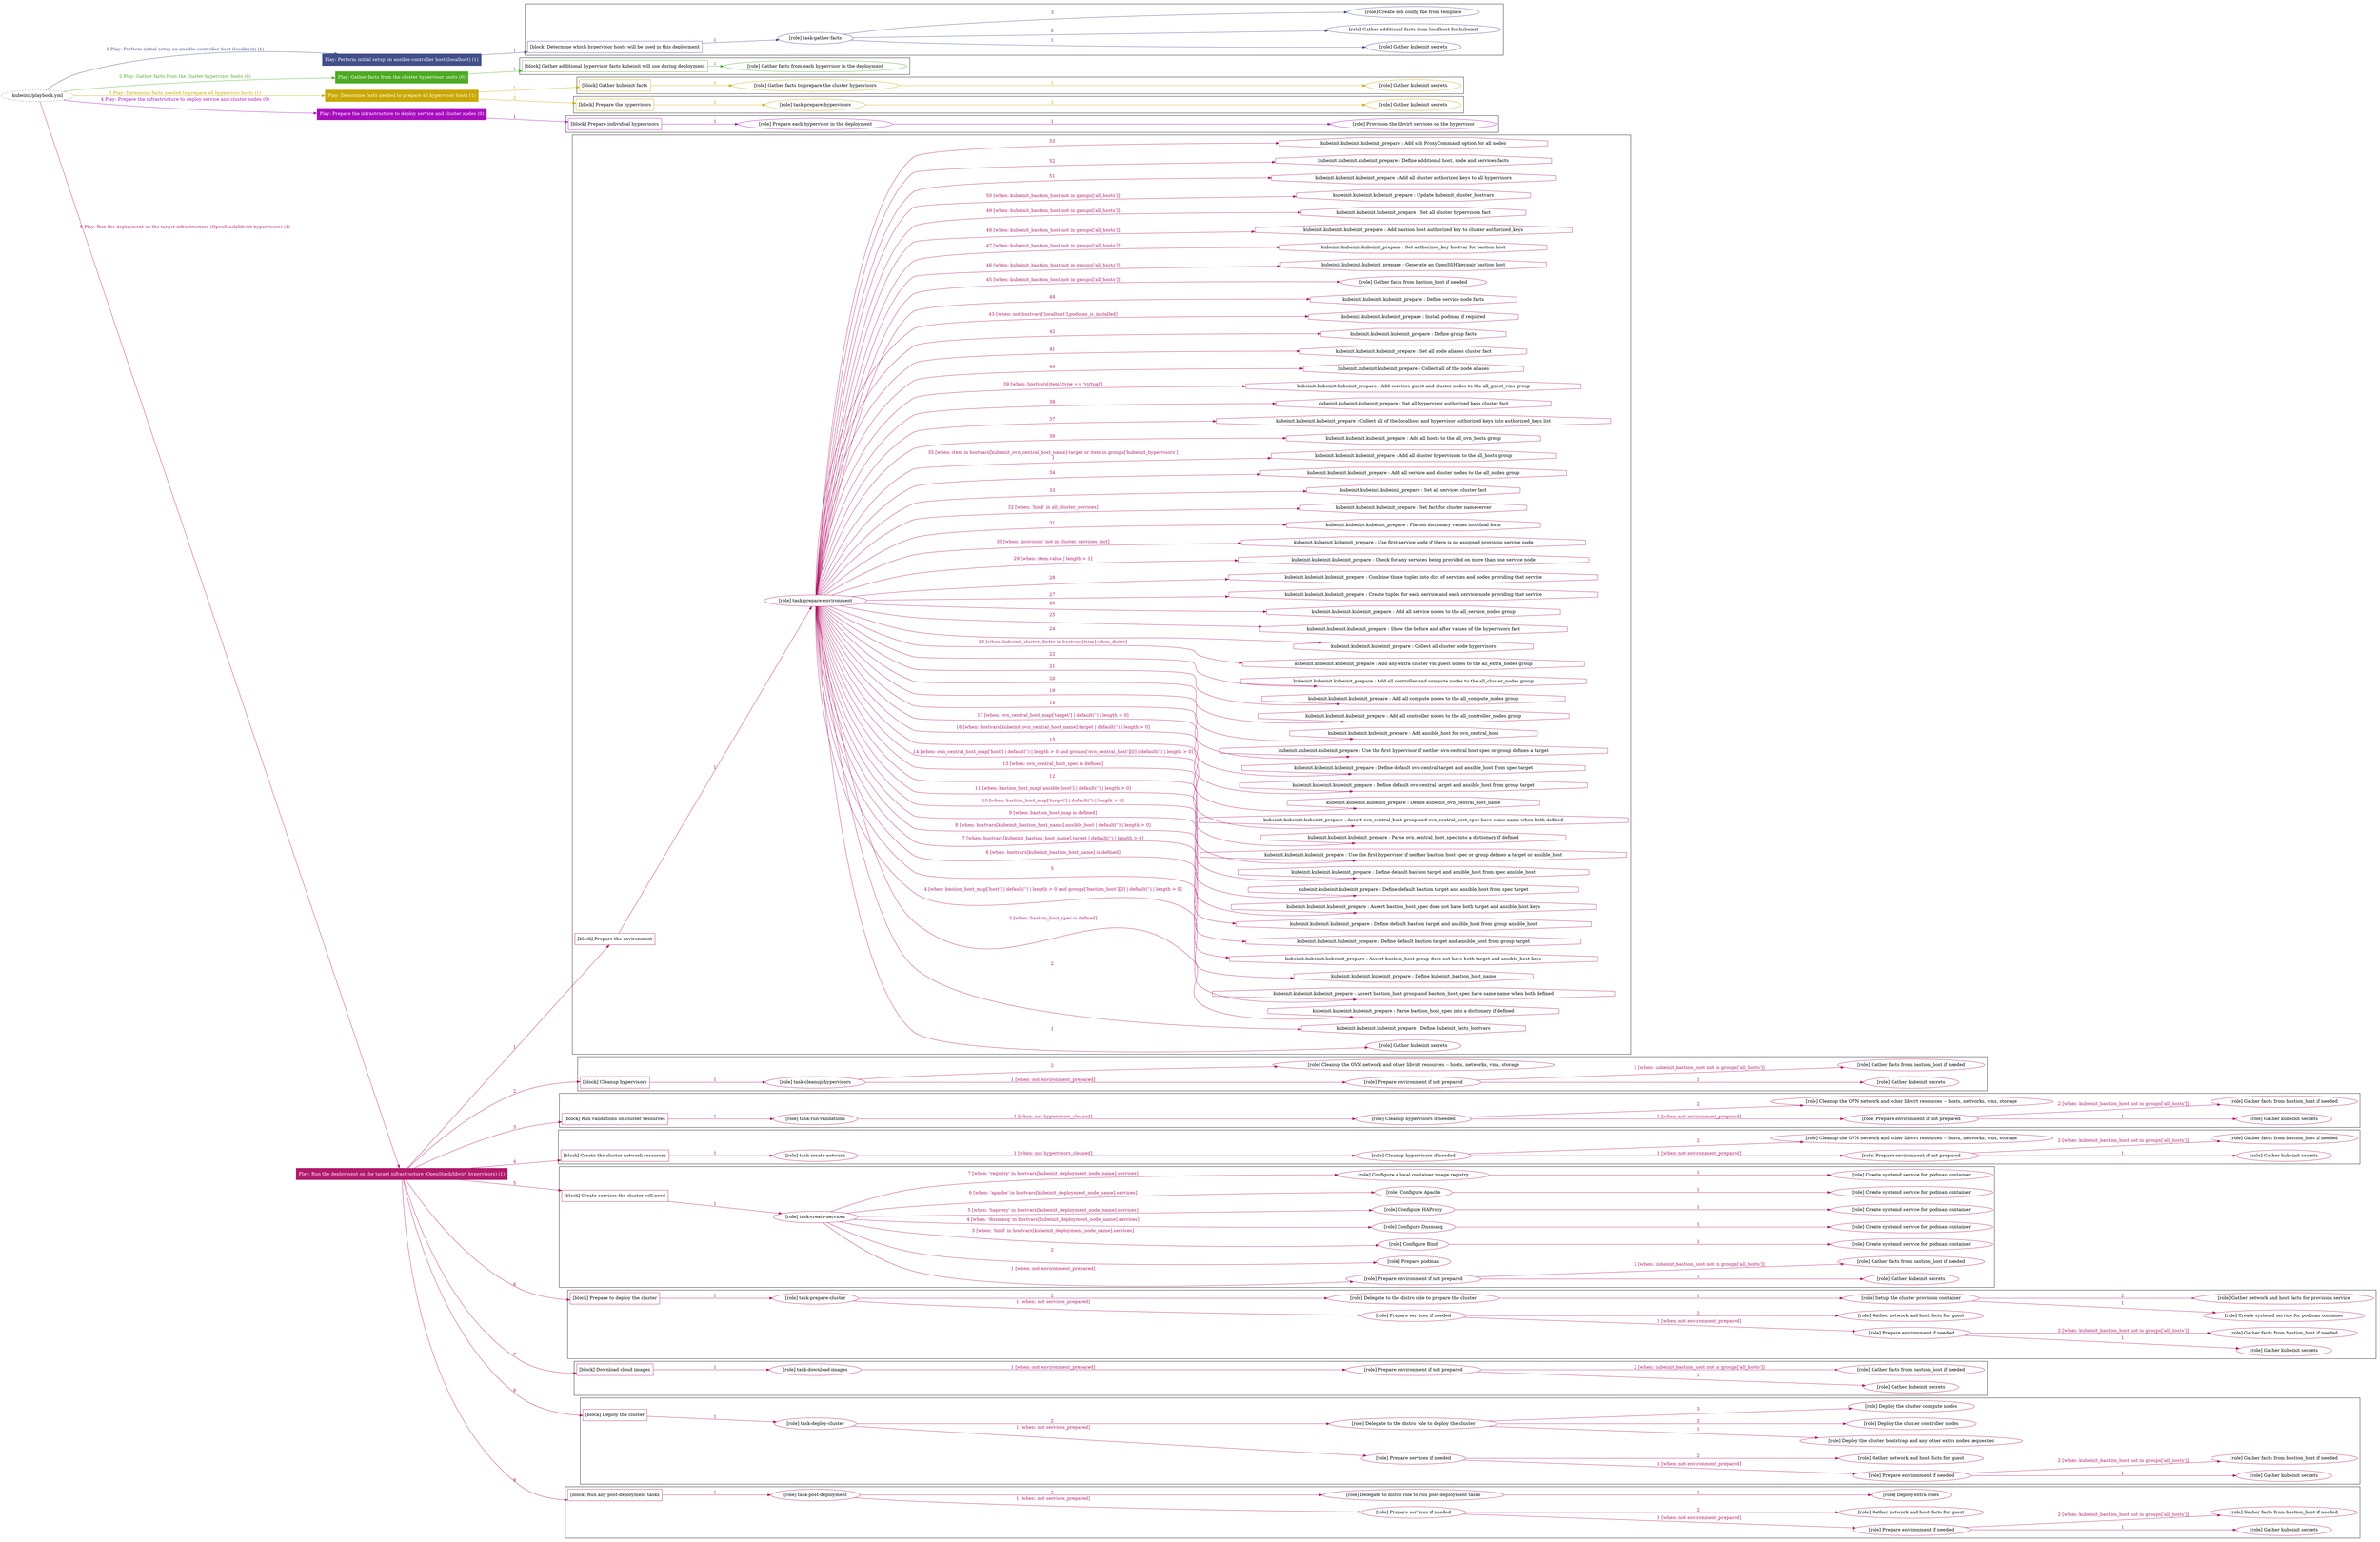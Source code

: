 digraph {
	graph [concentrate=true ordering=in rankdir=LR ratio=fill]
	edge [esep=5 sep=10]
	"kubeinit/playbook.yml" [URL="/home/runner/work/kubeinit/kubeinit/kubeinit/playbook.yml" id=playbook_dab55e5e style=dotted]
	"kubeinit/playbook.yml" -> play_27ba9123 [label="1 Play: Perform initial setup on ansible-controller host (localhost) (1)" color="#434f89" fontcolor="#434f89" id=edge_play_27ba9123 labeltooltip="1 Play: Perform initial setup on ansible-controller host (localhost) (1)" tooltip="1 Play: Perform initial setup on ansible-controller host (localhost) (1)"]
	subgraph "Play: Perform initial setup on ansible-controller host (localhost) (1)" {
		play_27ba9123 [label="Play: Perform initial setup on ansible-controller host (localhost) (1)" URL="/home/runner/work/kubeinit/kubeinit/kubeinit/playbook.yml" color="#434f89" fontcolor="#ffffff" id=play_27ba9123 shape=box style=filled tooltip=localhost]
		play_27ba9123 -> block_9388bafa [label=1 color="#434f89" fontcolor="#434f89" id=edge_block_9388bafa labeltooltip=1 tooltip=1]
		subgraph cluster_block_9388bafa {
			block_9388bafa [label="[block] Determine which hypervisor hosts will be used in this deployment" URL="/home/runner/work/kubeinit/kubeinit/kubeinit/playbook.yml" color="#434f89" id=block_9388bafa labeltooltip="Determine which hypervisor hosts will be used in this deployment" shape=box tooltip="Determine which hypervisor hosts will be used in this deployment"]
			block_9388bafa -> role_96293d28 [label="1 " color="#434f89" fontcolor="#434f89" id=edge_role_96293d28 labeltooltip="1 " tooltip="1 "]
			subgraph "task-gather-facts" {
				role_96293d28 [label="[role] task-gather-facts" URL="/home/runner/work/kubeinit/kubeinit/kubeinit/playbook.yml" color="#434f89" id=role_96293d28 tooltip="task-gather-facts"]
				role_96293d28 -> role_b8941242 [label="1 " color="#434f89" fontcolor="#434f89" id=edge_role_b8941242 labeltooltip="1 " tooltip="1 "]
				subgraph "Gather kubeinit secrets" {
					role_b8941242 [label="[role] Gather kubeinit secrets" URL="/home/runner/.ansible/collections/ansible_collections/kubeinit/kubeinit/roles/kubeinit_prepare/tasks/build_hypervisors_group.yml" color="#434f89" id=role_b8941242 tooltip="Gather kubeinit secrets"]
				}
				role_96293d28 -> role_00e3c9b3 [label="2 " color="#434f89" fontcolor="#434f89" id=edge_role_00e3c9b3 labeltooltip="2 " tooltip="2 "]
				subgraph "Gather additional facts from localhost for kubeinit" {
					role_00e3c9b3 [label="[role] Gather additional facts from localhost for kubeinit" URL="/home/runner/.ansible/collections/ansible_collections/kubeinit/kubeinit/roles/kubeinit_prepare/tasks/build_hypervisors_group.yml" color="#434f89" id=role_00e3c9b3 tooltip="Gather additional facts from localhost for kubeinit"]
				}
				role_96293d28 -> role_bbf30156 [label="3 " color="#434f89" fontcolor="#434f89" id=edge_role_bbf30156 labeltooltip="3 " tooltip="3 "]
				subgraph "Create ssh config file from template" {
					role_bbf30156 [label="[role] Create ssh config file from template" URL="/home/runner/.ansible/collections/ansible_collections/kubeinit/kubeinit/roles/kubeinit_prepare/tasks/build_hypervisors_group.yml" color="#434f89" id=role_bbf30156 tooltip="Create ssh config file from template"]
				}
			}
		}
	}
	"kubeinit/playbook.yml" -> play_55f8b5e2 [label="2 Play: Gather facts from the cluster hypervisor hosts (0)" color="#4caa22" fontcolor="#4caa22" id=edge_play_55f8b5e2 labeltooltip="2 Play: Gather facts from the cluster hypervisor hosts (0)" tooltip="2 Play: Gather facts from the cluster hypervisor hosts (0)"]
	subgraph "Play: Gather facts from the cluster hypervisor hosts (0)" {
		play_55f8b5e2 [label="Play: Gather facts from the cluster hypervisor hosts (0)" URL="/home/runner/work/kubeinit/kubeinit/kubeinit/playbook.yml" color="#4caa22" fontcolor="#ffffff" id=play_55f8b5e2 shape=box style=filled tooltip="Play: Gather facts from the cluster hypervisor hosts (0)"]
		play_55f8b5e2 -> block_e2dfa2af [label=1 color="#4caa22" fontcolor="#4caa22" id=edge_block_e2dfa2af labeltooltip=1 tooltip=1]
		subgraph cluster_block_e2dfa2af {
			block_e2dfa2af [label="[block] Gather additional hypervisor facts kubeinit will use during deployment" URL="/home/runner/work/kubeinit/kubeinit/kubeinit/playbook.yml" color="#4caa22" id=block_e2dfa2af labeltooltip="Gather additional hypervisor facts kubeinit will use during deployment" shape=box tooltip="Gather additional hypervisor facts kubeinit will use during deployment"]
			block_e2dfa2af -> role_670167ce [label="1 " color="#4caa22" fontcolor="#4caa22" id=edge_role_670167ce labeltooltip="1 " tooltip="1 "]
			subgraph "Gather facts from each hypervisor in the deployment" {
				role_670167ce [label="[role] Gather facts from each hypervisor in the deployment" URL="/home/runner/work/kubeinit/kubeinit/kubeinit/playbook.yml" color="#4caa22" id=role_670167ce tooltip="Gather facts from each hypervisor in the deployment"]
			}
		}
	}
	"kubeinit/playbook.yml" -> play_81a31225 [label="3 Play: Determine facts needed to prepare all hypervisor hosts (1)" color="#caa702" fontcolor="#caa702" id=edge_play_81a31225 labeltooltip="3 Play: Determine facts needed to prepare all hypervisor hosts (1)" tooltip="3 Play: Determine facts needed to prepare all hypervisor hosts (1)"]
	subgraph "Play: Determine facts needed to prepare all hypervisor hosts (1)" {
		play_81a31225 [label="Play: Determine facts needed to prepare all hypervisor hosts (1)" URL="/home/runner/work/kubeinit/kubeinit/kubeinit/playbook.yml" color="#caa702" fontcolor="#ffffff" id=play_81a31225 shape=box style=filled tooltip=localhost]
		play_81a31225 -> block_57b3e262 [label=1 color="#caa702" fontcolor="#caa702" id=edge_block_57b3e262 labeltooltip=1 tooltip=1]
		subgraph cluster_block_57b3e262 {
			block_57b3e262 [label="[block] Gather kubeinit facts" URL="/home/runner/work/kubeinit/kubeinit/kubeinit/playbook.yml" color="#caa702" id=block_57b3e262 labeltooltip="Gather kubeinit facts" shape=box tooltip="Gather kubeinit facts"]
			block_57b3e262 -> role_980033c1 [label="1 " color="#caa702" fontcolor="#caa702" id=edge_role_980033c1 labeltooltip="1 " tooltip="1 "]
			subgraph "Gather facts to prepare the cluster hypervisors" {
				role_980033c1 [label="[role] Gather facts to prepare the cluster hypervisors" URL="/home/runner/work/kubeinit/kubeinit/kubeinit/playbook.yml" color="#caa702" id=role_980033c1 tooltip="Gather facts to prepare the cluster hypervisors"]
				role_980033c1 -> role_1ed01709 [label="1 " color="#caa702" fontcolor="#caa702" id=edge_role_1ed01709 labeltooltip="1 " tooltip="1 "]
				subgraph "Gather kubeinit secrets" {
					role_1ed01709 [label="[role] Gather kubeinit secrets" URL="/home/runner/.ansible/collections/ansible_collections/kubeinit/kubeinit/roles/kubeinit_prepare/tasks/gather_kubeinit_facts.yml" color="#caa702" id=role_1ed01709 tooltip="Gather kubeinit secrets"]
				}
			}
		}
		play_81a31225 -> block_eae00ace [label=2 color="#caa702" fontcolor="#caa702" id=edge_block_eae00ace labeltooltip=2 tooltip=2]
		subgraph cluster_block_eae00ace {
			block_eae00ace [label="[block] Prepare the hypervisors" URL="/home/runner/work/kubeinit/kubeinit/kubeinit/playbook.yml" color="#caa702" id=block_eae00ace labeltooltip="Prepare the hypervisors" shape=box tooltip="Prepare the hypervisors"]
			block_eae00ace -> role_a730b430 [label="1 " color="#caa702" fontcolor="#caa702" id=edge_role_a730b430 labeltooltip="1 " tooltip="1 "]
			subgraph "task-prepare-hypervisors" {
				role_a730b430 [label="[role] task-prepare-hypervisors" URL="/home/runner/work/kubeinit/kubeinit/kubeinit/playbook.yml" color="#caa702" id=role_a730b430 tooltip="task-prepare-hypervisors"]
				role_a730b430 -> role_ebcd3301 [label="1 " color="#caa702" fontcolor="#caa702" id=edge_role_ebcd3301 labeltooltip="1 " tooltip="1 "]
				subgraph "Gather kubeinit secrets" {
					role_ebcd3301 [label="[role] Gather kubeinit secrets" URL="/home/runner/.ansible/collections/ansible_collections/kubeinit/kubeinit/roles/kubeinit_prepare/tasks/gather_kubeinit_facts.yml" color="#caa702" id=role_ebcd3301 tooltip="Gather kubeinit secrets"]
				}
			}
		}
	}
	"kubeinit/playbook.yml" -> play_f917a4fa [label="4 Play: Prepare the infrastructure to deploy service and cluster nodes (0)" color="#a80dbf" fontcolor="#a80dbf" id=edge_play_f917a4fa labeltooltip="4 Play: Prepare the infrastructure to deploy service and cluster nodes (0)" tooltip="4 Play: Prepare the infrastructure to deploy service and cluster nodes (0)"]
	subgraph "Play: Prepare the infrastructure to deploy service and cluster nodes (0)" {
		play_f917a4fa [label="Play: Prepare the infrastructure to deploy service and cluster nodes (0)" URL="/home/runner/work/kubeinit/kubeinit/kubeinit/playbook.yml" color="#a80dbf" fontcolor="#ffffff" id=play_f917a4fa shape=box style=filled tooltip="Play: Prepare the infrastructure to deploy service and cluster nodes (0)"]
		play_f917a4fa -> block_894de68c [label=1 color="#a80dbf" fontcolor="#a80dbf" id=edge_block_894de68c labeltooltip=1 tooltip=1]
		subgraph cluster_block_894de68c {
			block_894de68c [label="[block] Prepare individual hypervisors" URL="/home/runner/work/kubeinit/kubeinit/kubeinit/playbook.yml" color="#a80dbf" id=block_894de68c labeltooltip="Prepare individual hypervisors" shape=box tooltip="Prepare individual hypervisors"]
			block_894de68c -> role_773c2a3b [label="1 " color="#a80dbf" fontcolor="#a80dbf" id=edge_role_773c2a3b labeltooltip="1 " tooltip="1 "]
			subgraph "Prepare each hypervisor in the deployment" {
				role_773c2a3b [label="[role] Prepare each hypervisor in the deployment" URL="/home/runner/work/kubeinit/kubeinit/kubeinit/playbook.yml" color="#a80dbf" id=role_773c2a3b tooltip="Prepare each hypervisor in the deployment"]
				role_773c2a3b -> role_eb5a0549 [label="1 " color="#a80dbf" fontcolor="#a80dbf" id=edge_role_eb5a0549 labeltooltip="1 " tooltip="1 "]
				subgraph "Provision the libvirt services on the hypervisor" {
					role_eb5a0549 [label="[role] Provision the libvirt services on the hypervisor" URL="/home/runner/.ansible/collections/ansible_collections/kubeinit/kubeinit/roles/kubeinit_prepare/tasks/prepare_hypervisor.yml" color="#a80dbf" id=role_eb5a0549 tooltip="Provision the libvirt services on the hypervisor"]
				}
			}
		}
	}
	"kubeinit/playbook.yml" -> play_6b497f80 [label="5 Play: Run the deployment on the target infrastructure (OpenStack/libvirt hypervisors) (1)" color="#b2196b" fontcolor="#b2196b" id=edge_play_6b497f80 labeltooltip="5 Play: Run the deployment on the target infrastructure (OpenStack/libvirt hypervisors) (1)" tooltip="5 Play: Run the deployment on the target infrastructure (OpenStack/libvirt hypervisors) (1)"]
	subgraph "Play: Run the deployment on the target infrastructure (OpenStack/libvirt hypervisors) (1)" {
		play_6b497f80 [label="Play: Run the deployment on the target infrastructure (OpenStack/libvirt hypervisors) (1)" URL="/home/runner/work/kubeinit/kubeinit/kubeinit/playbook.yml" color="#b2196b" fontcolor="#ffffff" id=play_6b497f80 shape=box style=filled tooltip=localhost]
		play_6b497f80 -> block_c37f9e8e [label=1 color="#b2196b" fontcolor="#b2196b" id=edge_block_c37f9e8e labeltooltip=1 tooltip=1]
		subgraph cluster_block_c37f9e8e {
			block_c37f9e8e [label="[block] Prepare the environment" URL="/home/runner/work/kubeinit/kubeinit/kubeinit/playbook.yml" color="#b2196b" id=block_c37f9e8e labeltooltip="Prepare the environment" shape=box tooltip="Prepare the environment"]
			block_c37f9e8e -> role_f47bce93 [label="1 " color="#b2196b" fontcolor="#b2196b" id=edge_role_f47bce93 labeltooltip="1 " tooltip="1 "]
			subgraph "task-prepare-environment" {
				role_f47bce93 [label="[role] task-prepare-environment" URL="/home/runner/work/kubeinit/kubeinit/kubeinit/playbook.yml" color="#b2196b" id=role_f47bce93 tooltip="task-prepare-environment"]
				role_f47bce93 -> role_1e669df6 [label="1 " color="#b2196b" fontcolor="#b2196b" id=edge_role_1e669df6 labeltooltip="1 " tooltip="1 "]
				subgraph "Gather kubeinit secrets" {
					role_1e669df6 [label="[role] Gather kubeinit secrets" URL="/home/runner/.ansible/collections/ansible_collections/kubeinit/kubeinit/roles/kubeinit_prepare/tasks/gather_kubeinit_facts.yml" color="#b2196b" id=role_1e669df6 tooltip="Gather kubeinit secrets"]
				}
				task_c8b6a015 [label="kubeinit.kubeinit.kubeinit_prepare : Define kubeinit_facts_hostvars" URL="/home/runner/.ansible/collections/ansible_collections/kubeinit/kubeinit/roles/kubeinit_prepare/tasks/main.yml" color="#b2196b" id=task_c8b6a015 shape=octagon tooltip="kubeinit.kubeinit.kubeinit_prepare : Define kubeinit_facts_hostvars"]
				role_f47bce93 -> task_c8b6a015 [label="2 " color="#b2196b" fontcolor="#b2196b" id=edge_task_c8b6a015 labeltooltip="2 " tooltip="2 "]
				task_e6c03bb3 [label="kubeinit.kubeinit.kubeinit_prepare : Parse bastion_host_spec into a dictionary if defined" URL="/home/runner/.ansible/collections/ansible_collections/kubeinit/kubeinit/roles/kubeinit_prepare/tasks/main.yml" color="#b2196b" id=task_e6c03bb3 shape=octagon tooltip="kubeinit.kubeinit.kubeinit_prepare : Parse bastion_host_spec into a dictionary if defined"]
				role_f47bce93 -> task_e6c03bb3 [label="3 [when: bastion_host_spec is defined]" color="#b2196b" fontcolor="#b2196b" id=edge_task_e6c03bb3 labeltooltip="3 [when: bastion_host_spec is defined]" tooltip="3 [when: bastion_host_spec is defined]"]
				task_adddafa9 [label="kubeinit.kubeinit.kubeinit_prepare : Assert bastion_host group and bastion_host_spec have same name when both defined" URL="/home/runner/.ansible/collections/ansible_collections/kubeinit/kubeinit/roles/kubeinit_prepare/tasks/main.yml" color="#b2196b" id=task_adddafa9 shape=octagon tooltip="kubeinit.kubeinit.kubeinit_prepare : Assert bastion_host group and bastion_host_spec have same name when both defined"]
				role_f47bce93 -> task_adddafa9 [label="4 [when: bastion_host_map['host'] | default('') | length > 0 and groups['bastion_host'][0] | default('') | length > 0]" color="#b2196b" fontcolor="#b2196b" id=edge_task_adddafa9 labeltooltip="4 [when: bastion_host_map['host'] | default('') | length > 0 and groups['bastion_host'][0] | default('') | length > 0]" tooltip="4 [when: bastion_host_map['host'] | default('') | length > 0 and groups['bastion_host'][0] | default('') | length > 0]"]
				task_99c05c4b [label="kubeinit.kubeinit.kubeinit_prepare : Define kubeinit_bastion_host_name" URL="/home/runner/.ansible/collections/ansible_collections/kubeinit/kubeinit/roles/kubeinit_prepare/tasks/main.yml" color="#b2196b" id=task_99c05c4b shape=octagon tooltip="kubeinit.kubeinit.kubeinit_prepare : Define kubeinit_bastion_host_name"]
				role_f47bce93 -> task_99c05c4b [label="5 " color="#b2196b" fontcolor="#b2196b" id=edge_task_99c05c4b labeltooltip="5 " tooltip="5 "]
				task_bab699d2 [label="kubeinit.kubeinit.kubeinit_prepare : Assert bastion_host group does not have both target and ansible_host keys" URL="/home/runner/.ansible/collections/ansible_collections/kubeinit/kubeinit/roles/kubeinit_prepare/tasks/main.yml" color="#b2196b" id=task_bab699d2 shape=octagon tooltip="kubeinit.kubeinit.kubeinit_prepare : Assert bastion_host group does not have both target and ansible_host keys"]
				role_f47bce93 -> task_bab699d2 [label="6 [when: hostvars[kubeinit_bastion_host_name] is defined]" color="#b2196b" fontcolor="#b2196b" id=edge_task_bab699d2 labeltooltip="6 [when: hostvars[kubeinit_bastion_host_name] is defined]" tooltip="6 [when: hostvars[kubeinit_bastion_host_name] is defined]"]
				task_13eafe54 [label="kubeinit.kubeinit.kubeinit_prepare : Define default bastion target and ansible_host from group target" URL="/home/runner/.ansible/collections/ansible_collections/kubeinit/kubeinit/roles/kubeinit_prepare/tasks/main.yml" color="#b2196b" id=task_13eafe54 shape=octagon tooltip="kubeinit.kubeinit.kubeinit_prepare : Define default bastion target and ansible_host from group target"]
				role_f47bce93 -> task_13eafe54 [label="7 [when: hostvars[kubeinit_bastion_host_name].target | default('') | length > 0]" color="#b2196b" fontcolor="#b2196b" id=edge_task_13eafe54 labeltooltip="7 [when: hostvars[kubeinit_bastion_host_name].target | default('') | length > 0]" tooltip="7 [when: hostvars[kubeinit_bastion_host_name].target | default('') | length > 0]"]
				task_2833ca79 [label="kubeinit.kubeinit.kubeinit_prepare : Define default bastion target and ansible_host from group ansible_host" URL="/home/runner/.ansible/collections/ansible_collections/kubeinit/kubeinit/roles/kubeinit_prepare/tasks/main.yml" color="#b2196b" id=task_2833ca79 shape=octagon tooltip="kubeinit.kubeinit.kubeinit_prepare : Define default bastion target and ansible_host from group ansible_host"]
				role_f47bce93 -> task_2833ca79 [label="8 [when: hostvars[kubeinit_bastion_host_name].ansible_host | default('') | length > 0]" color="#b2196b" fontcolor="#b2196b" id=edge_task_2833ca79 labeltooltip="8 [when: hostvars[kubeinit_bastion_host_name].ansible_host | default('') | length > 0]" tooltip="8 [when: hostvars[kubeinit_bastion_host_name].ansible_host | default('') | length > 0]"]
				task_7513eaaa [label="kubeinit.kubeinit.kubeinit_prepare : Assert bastion_host_spec does not have both target and ansible_host keys" URL="/home/runner/.ansible/collections/ansible_collections/kubeinit/kubeinit/roles/kubeinit_prepare/tasks/main.yml" color="#b2196b" id=task_7513eaaa shape=octagon tooltip="kubeinit.kubeinit.kubeinit_prepare : Assert bastion_host_spec does not have both target and ansible_host keys"]
				role_f47bce93 -> task_7513eaaa [label="9 [when: bastion_host_map is defined]" color="#b2196b" fontcolor="#b2196b" id=edge_task_7513eaaa labeltooltip="9 [when: bastion_host_map is defined]" tooltip="9 [when: bastion_host_map is defined]"]
				task_674396f5 [label="kubeinit.kubeinit.kubeinit_prepare : Define default bastion target and ansible_host from spec target" URL="/home/runner/.ansible/collections/ansible_collections/kubeinit/kubeinit/roles/kubeinit_prepare/tasks/main.yml" color="#b2196b" id=task_674396f5 shape=octagon tooltip="kubeinit.kubeinit.kubeinit_prepare : Define default bastion target and ansible_host from spec target"]
				role_f47bce93 -> task_674396f5 [label="10 [when: bastion_host_map['target'] | default('') | length > 0]" color="#b2196b" fontcolor="#b2196b" id=edge_task_674396f5 labeltooltip="10 [when: bastion_host_map['target'] | default('') | length > 0]" tooltip="10 [when: bastion_host_map['target'] | default('') | length > 0]"]
				task_e32a4bad [label="kubeinit.kubeinit.kubeinit_prepare : Define default bastion target and ansible_host from spec ansible_host" URL="/home/runner/.ansible/collections/ansible_collections/kubeinit/kubeinit/roles/kubeinit_prepare/tasks/main.yml" color="#b2196b" id=task_e32a4bad shape=octagon tooltip="kubeinit.kubeinit.kubeinit_prepare : Define default bastion target and ansible_host from spec ansible_host"]
				role_f47bce93 -> task_e32a4bad [label="11 [when: bastion_host_map['ansible_host'] | default('') | length > 0]" color="#b2196b" fontcolor="#b2196b" id=edge_task_e32a4bad labeltooltip="11 [when: bastion_host_map['ansible_host'] | default('') | length > 0]" tooltip="11 [when: bastion_host_map['ansible_host'] | default('') | length > 0]"]
				task_07d1c9ee [label="kubeinit.kubeinit.kubeinit_prepare : Use the first hypervisor if neither bastion host spec or group defines a target or ansible_host" URL="/home/runner/.ansible/collections/ansible_collections/kubeinit/kubeinit/roles/kubeinit_prepare/tasks/main.yml" color="#b2196b" id=task_07d1c9ee shape=octagon tooltip="kubeinit.kubeinit.kubeinit_prepare : Use the first hypervisor if neither bastion host spec or group defines a target or ansible_host"]
				role_f47bce93 -> task_07d1c9ee [label="12 " color="#b2196b" fontcolor="#b2196b" id=edge_task_07d1c9ee labeltooltip="12 " tooltip="12 "]
				task_c326043d [label="kubeinit.kubeinit.kubeinit_prepare : Parse ovn_central_host_spec into a dictionary if defined" URL="/home/runner/.ansible/collections/ansible_collections/kubeinit/kubeinit/roles/kubeinit_prepare/tasks/main.yml" color="#b2196b" id=task_c326043d shape=octagon tooltip="kubeinit.kubeinit.kubeinit_prepare : Parse ovn_central_host_spec into a dictionary if defined"]
				role_f47bce93 -> task_c326043d [label="13 [when: ovn_central_host_spec is defined]" color="#b2196b" fontcolor="#b2196b" id=edge_task_c326043d labeltooltip="13 [when: ovn_central_host_spec is defined]" tooltip="13 [when: ovn_central_host_spec is defined]"]
				task_16288689 [label="kubeinit.kubeinit.kubeinit_prepare : Assert ovn_central_host group and ovn_central_host_spec have same name when both defined" URL="/home/runner/.ansible/collections/ansible_collections/kubeinit/kubeinit/roles/kubeinit_prepare/tasks/main.yml" color="#b2196b" id=task_16288689 shape=octagon tooltip="kubeinit.kubeinit.kubeinit_prepare : Assert ovn_central_host group and ovn_central_host_spec have same name when both defined"]
				role_f47bce93 -> task_16288689 [label="14 [when: ovn_central_host_map['host'] | default('') | length > 0 and groups['ovn_central_host'][0] | default('') | length > 0]" color="#b2196b" fontcolor="#b2196b" id=edge_task_16288689 labeltooltip="14 [when: ovn_central_host_map['host'] | default('') | length > 0 and groups['ovn_central_host'][0] | default('') | length > 0]" tooltip="14 [when: ovn_central_host_map['host'] | default('') | length > 0 and groups['ovn_central_host'][0] | default('') | length > 0]"]
				task_139a632f [label="kubeinit.kubeinit.kubeinit_prepare : Define kubeinit_ovn_central_host_name" URL="/home/runner/.ansible/collections/ansible_collections/kubeinit/kubeinit/roles/kubeinit_prepare/tasks/main.yml" color="#b2196b" id=task_139a632f shape=octagon tooltip="kubeinit.kubeinit.kubeinit_prepare : Define kubeinit_ovn_central_host_name"]
				role_f47bce93 -> task_139a632f [label="15 " color="#b2196b" fontcolor="#b2196b" id=edge_task_139a632f labeltooltip="15 " tooltip="15 "]
				task_91c332cd [label="kubeinit.kubeinit.kubeinit_prepare : Define default ovn-central target and ansible_host from group target" URL="/home/runner/.ansible/collections/ansible_collections/kubeinit/kubeinit/roles/kubeinit_prepare/tasks/main.yml" color="#b2196b" id=task_91c332cd shape=octagon tooltip="kubeinit.kubeinit.kubeinit_prepare : Define default ovn-central target and ansible_host from group target"]
				role_f47bce93 -> task_91c332cd [label="16 [when: hostvars[kubeinit_ovn_central_host_name].target | default('') | length > 0]" color="#b2196b" fontcolor="#b2196b" id=edge_task_91c332cd labeltooltip="16 [when: hostvars[kubeinit_ovn_central_host_name].target | default('') | length > 0]" tooltip="16 [when: hostvars[kubeinit_ovn_central_host_name].target | default('') | length > 0]"]
				task_7d2339f9 [label="kubeinit.kubeinit.kubeinit_prepare : Define default ovn-central target and ansible_host from spec target" URL="/home/runner/.ansible/collections/ansible_collections/kubeinit/kubeinit/roles/kubeinit_prepare/tasks/main.yml" color="#b2196b" id=task_7d2339f9 shape=octagon tooltip="kubeinit.kubeinit.kubeinit_prepare : Define default ovn-central target and ansible_host from spec target"]
				role_f47bce93 -> task_7d2339f9 [label="17 [when: ovn_central_host_map['target'] | default('') | length > 0]" color="#b2196b" fontcolor="#b2196b" id=edge_task_7d2339f9 labeltooltip="17 [when: ovn_central_host_map['target'] | default('') | length > 0]" tooltip="17 [when: ovn_central_host_map['target'] | default('') | length > 0]"]
				task_9fb1ffac [label="kubeinit.kubeinit.kubeinit_prepare : Use the first hypervisor if neither ovn-central host spec or group defines a target" URL="/home/runner/.ansible/collections/ansible_collections/kubeinit/kubeinit/roles/kubeinit_prepare/tasks/main.yml" color="#b2196b" id=task_9fb1ffac shape=octagon tooltip="kubeinit.kubeinit.kubeinit_prepare : Use the first hypervisor if neither ovn-central host spec or group defines a target"]
				role_f47bce93 -> task_9fb1ffac [label="18 " color="#b2196b" fontcolor="#b2196b" id=edge_task_9fb1ffac labeltooltip="18 " tooltip="18 "]
				task_d8a6d30a [label="kubeinit.kubeinit.kubeinit_prepare : Add ansible_host for ovn_central_host" URL="/home/runner/.ansible/collections/ansible_collections/kubeinit/kubeinit/roles/kubeinit_prepare/tasks/main.yml" color="#b2196b" id=task_d8a6d30a shape=octagon tooltip="kubeinit.kubeinit.kubeinit_prepare : Add ansible_host for ovn_central_host"]
				role_f47bce93 -> task_d8a6d30a [label="19 " color="#b2196b" fontcolor="#b2196b" id=edge_task_d8a6d30a labeltooltip="19 " tooltip="19 "]
				task_718b838a [label="kubeinit.kubeinit.kubeinit_prepare : Add all controller nodes to the all_controller_nodes group" URL="/home/runner/.ansible/collections/ansible_collections/kubeinit/kubeinit/roles/kubeinit_prepare/tasks/prepare_groups.yml" color="#b2196b" id=task_718b838a shape=octagon tooltip="kubeinit.kubeinit.kubeinit_prepare : Add all controller nodes to the all_controller_nodes group"]
				role_f47bce93 -> task_718b838a [label="20 " color="#b2196b" fontcolor="#b2196b" id=edge_task_718b838a labeltooltip="20 " tooltip="20 "]
				task_ae2f4818 [label="kubeinit.kubeinit.kubeinit_prepare : Add all compute nodes to the all_compute_nodes group" URL="/home/runner/.ansible/collections/ansible_collections/kubeinit/kubeinit/roles/kubeinit_prepare/tasks/prepare_groups.yml" color="#b2196b" id=task_ae2f4818 shape=octagon tooltip="kubeinit.kubeinit.kubeinit_prepare : Add all compute nodes to the all_compute_nodes group"]
				role_f47bce93 -> task_ae2f4818 [label="21 " color="#b2196b" fontcolor="#b2196b" id=edge_task_ae2f4818 labeltooltip="21 " tooltip="21 "]
				task_56f04e21 [label="kubeinit.kubeinit.kubeinit_prepare : Add all controller and compute nodes to the all_cluster_nodes group" URL="/home/runner/.ansible/collections/ansible_collections/kubeinit/kubeinit/roles/kubeinit_prepare/tasks/prepare_groups.yml" color="#b2196b" id=task_56f04e21 shape=octagon tooltip="kubeinit.kubeinit.kubeinit_prepare : Add all controller and compute nodes to the all_cluster_nodes group"]
				role_f47bce93 -> task_56f04e21 [label="22 " color="#b2196b" fontcolor="#b2196b" id=edge_task_56f04e21 labeltooltip="22 " tooltip="22 "]
				task_4c79e398 [label="kubeinit.kubeinit.kubeinit_prepare : Add any extra cluster vm guest nodes to the all_extra_nodes group" URL="/home/runner/.ansible/collections/ansible_collections/kubeinit/kubeinit/roles/kubeinit_prepare/tasks/prepare_groups.yml" color="#b2196b" id=task_4c79e398 shape=octagon tooltip="kubeinit.kubeinit.kubeinit_prepare : Add any extra cluster vm guest nodes to the all_extra_nodes group"]
				role_f47bce93 -> task_4c79e398 [label="23 [when: kubeinit_cluster_distro in hostvars[item].when_distro]" color="#b2196b" fontcolor="#b2196b" id=edge_task_4c79e398 labeltooltip="23 [when: kubeinit_cluster_distro in hostvars[item].when_distro]" tooltip="23 [when: kubeinit_cluster_distro in hostvars[item].when_distro]"]
				task_4c56e74a [label="kubeinit.kubeinit.kubeinit_prepare : Collect all cluster node hypervisors" URL="/home/runner/.ansible/collections/ansible_collections/kubeinit/kubeinit/roles/kubeinit_prepare/tasks/prepare_groups.yml" color="#b2196b" id=task_4c56e74a shape=octagon tooltip="kubeinit.kubeinit.kubeinit_prepare : Collect all cluster node hypervisors"]
				role_f47bce93 -> task_4c56e74a [label="24 " color="#b2196b" fontcolor="#b2196b" id=edge_task_4c56e74a labeltooltip="24 " tooltip="24 "]
				task_d201ebd9 [label="kubeinit.kubeinit.kubeinit_prepare : Show the before and after values of the hypervisors fact" URL="/home/runner/.ansible/collections/ansible_collections/kubeinit/kubeinit/roles/kubeinit_prepare/tasks/prepare_groups.yml" color="#b2196b" id=task_d201ebd9 shape=octagon tooltip="kubeinit.kubeinit.kubeinit_prepare : Show the before and after values of the hypervisors fact"]
				role_f47bce93 -> task_d201ebd9 [label="25 " color="#b2196b" fontcolor="#b2196b" id=edge_task_d201ebd9 labeltooltip="25 " tooltip="25 "]
				task_8428b5b2 [label="kubeinit.kubeinit.kubeinit_prepare : Add all service nodes to the all_service_nodes group" URL="/home/runner/.ansible/collections/ansible_collections/kubeinit/kubeinit/roles/kubeinit_prepare/tasks/prepare_groups.yml" color="#b2196b" id=task_8428b5b2 shape=octagon tooltip="kubeinit.kubeinit.kubeinit_prepare : Add all service nodes to the all_service_nodes group"]
				role_f47bce93 -> task_8428b5b2 [label="26 " color="#b2196b" fontcolor="#b2196b" id=edge_task_8428b5b2 labeltooltip="26 " tooltip="26 "]
				task_498eb8c4 [label="kubeinit.kubeinit.kubeinit_prepare : Create tuples for each service and each service node providing that service" URL="/home/runner/.ansible/collections/ansible_collections/kubeinit/kubeinit/roles/kubeinit_prepare/tasks/prepare_groups.yml" color="#b2196b" id=task_498eb8c4 shape=octagon tooltip="kubeinit.kubeinit.kubeinit_prepare : Create tuples for each service and each service node providing that service"]
				role_f47bce93 -> task_498eb8c4 [label="27 " color="#b2196b" fontcolor="#b2196b" id=edge_task_498eb8c4 labeltooltip="27 " tooltip="27 "]
				task_4c8825dc [label="kubeinit.kubeinit.kubeinit_prepare : Combine those tuples into dict of services and nodes providing that service" URL="/home/runner/.ansible/collections/ansible_collections/kubeinit/kubeinit/roles/kubeinit_prepare/tasks/prepare_groups.yml" color="#b2196b" id=task_4c8825dc shape=octagon tooltip="kubeinit.kubeinit.kubeinit_prepare : Combine those tuples into dict of services and nodes providing that service"]
				role_f47bce93 -> task_4c8825dc [label="28 " color="#b2196b" fontcolor="#b2196b" id=edge_task_4c8825dc labeltooltip="28 " tooltip="28 "]
				task_14a48022 [label="kubeinit.kubeinit.kubeinit_prepare : Check for any services being provided on more than one service node" URL="/home/runner/.ansible/collections/ansible_collections/kubeinit/kubeinit/roles/kubeinit_prepare/tasks/prepare_groups.yml" color="#b2196b" id=task_14a48022 shape=octagon tooltip="kubeinit.kubeinit.kubeinit_prepare : Check for any services being provided on more than one service node"]
				role_f47bce93 -> task_14a48022 [label="29 [when: item.value | length > 1]" color="#b2196b" fontcolor="#b2196b" id=edge_task_14a48022 labeltooltip="29 [when: item.value | length > 1]" tooltip="29 [when: item.value | length > 1]"]
				task_9892097d [label="kubeinit.kubeinit.kubeinit_prepare : Use first service node if there is no assigned provision service node" URL="/home/runner/.ansible/collections/ansible_collections/kubeinit/kubeinit/roles/kubeinit_prepare/tasks/prepare_groups.yml" color="#b2196b" id=task_9892097d shape=octagon tooltip="kubeinit.kubeinit.kubeinit_prepare : Use first service node if there is no assigned provision service node"]
				role_f47bce93 -> task_9892097d [label="30 [when: 'provision' not in cluster_services_dict]" color="#b2196b" fontcolor="#b2196b" id=edge_task_9892097d labeltooltip="30 [when: 'provision' not in cluster_services_dict]" tooltip="30 [when: 'provision' not in cluster_services_dict]"]
				task_07e42263 [label="kubeinit.kubeinit.kubeinit_prepare : Flatten dictionary values into final form" URL="/home/runner/.ansible/collections/ansible_collections/kubeinit/kubeinit/roles/kubeinit_prepare/tasks/prepare_groups.yml" color="#b2196b" id=task_07e42263 shape=octagon tooltip="kubeinit.kubeinit.kubeinit_prepare : Flatten dictionary values into final form"]
				role_f47bce93 -> task_07e42263 [label="31 " color="#b2196b" fontcolor="#b2196b" id=edge_task_07e42263 labeltooltip="31 " tooltip="31 "]
				task_15075467 [label="kubeinit.kubeinit.kubeinit_prepare : Set fact for cluster nameserver" URL="/home/runner/.ansible/collections/ansible_collections/kubeinit/kubeinit/roles/kubeinit_prepare/tasks/prepare_groups.yml" color="#b2196b" id=task_15075467 shape=octagon tooltip="kubeinit.kubeinit.kubeinit_prepare : Set fact for cluster nameserver"]
				role_f47bce93 -> task_15075467 [label="32 [when: 'bind' in all_cluster_services]" color="#b2196b" fontcolor="#b2196b" id=edge_task_15075467 labeltooltip="32 [when: 'bind' in all_cluster_services]" tooltip="32 [when: 'bind' in all_cluster_services]"]
				task_25271fac [label="kubeinit.kubeinit.kubeinit_prepare : Set all services cluster fact" URL="/home/runner/.ansible/collections/ansible_collections/kubeinit/kubeinit/roles/kubeinit_prepare/tasks/prepare_groups.yml" color="#b2196b" id=task_25271fac shape=octagon tooltip="kubeinit.kubeinit.kubeinit_prepare : Set all services cluster fact"]
				role_f47bce93 -> task_25271fac [label="33 " color="#b2196b" fontcolor="#b2196b" id=edge_task_25271fac labeltooltip="33 " tooltip="33 "]
				task_daf7929a [label="kubeinit.kubeinit.kubeinit_prepare : Add all service and cluster nodes to the all_nodes group" URL="/home/runner/.ansible/collections/ansible_collections/kubeinit/kubeinit/roles/kubeinit_prepare/tasks/prepare_groups.yml" color="#b2196b" id=task_daf7929a shape=octagon tooltip="kubeinit.kubeinit.kubeinit_prepare : Add all service and cluster nodes to the all_nodes group"]
				role_f47bce93 -> task_daf7929a [label="34 " color="#b2196b" fontcolor="#b2196b" id=edge_task_daf7929a labeltooltip="34 " tooltip="34 "]
				task_95428842 [label="kubeinit.kubeinit.kubeinit_prepare : Add all cluster hypervisors to the all_hosts group" URL="/home/runner/.ansible/collections/ansible_collections/kubeinit/kubeinit/roles/kubeinit_prepare/tasks/prepare_groups.yml" color="#b2196b" id=task_95428842 shape=octagon tooltip="kubeinit.kubeinit.kubeinit_prepare : Add all cluster hypervisors to the all_hosts group"]
				role_f47bce93 -> task_95428842 [label="35 [when: item in hostvars[kubeinit_ovn_central_host_name].target or item in groups['kubeinit_hypervisors']
]" color="#b2196b" fontcolor="#b2196b" id=edge_task_95428842 labeltooltip="35 [when: item in hostvars[kubeinit_ovn_central_host_name].target or item in groups['kubeinit_hypervisors']
]" tooltip="35 [when: item in hostvars[kubeinit_ovn_central_host_name].target or item in groups['kubeinit_hypervisors']
]"]
				task_3e8dc316 [label="kubeinit.kubeinit.kubeinit_prepare : Add all hosts to the all_ovn_hosts group" URL="/home/runner/.ansible/collections/ansible_collections/kubeinit/kubeinit/roles/kubeinit_prepare/tasks/prepare_groups.yml" color="#b2196b" id=task_3e8dc316 shape=octagon tooltip="kubeinit.kubeinit.kubeinit_prepare : Add all hosts to the all_ovn_hosts group"]
				role_f47bce93 -> task_3e8dc316 [label="36 " color="#b2196b" fontcolor="#b2196b" id=edge_task_3e8dc316 labeltooltip="36 " tooltip="36 "]
				task_3f6774ea [label="kubeinit.kubeinit.kubeinit_prepare : Collect all of the localhost and hypervisor authorized keys into authorized_keys list" URL="/home/runner/.ansible/collections/ansible_collections/kubeinit/kubeinit/roles/kubeinit_prepare/tasks/prepare_groups.yml" color="#b2196b" id=task_3f6774ea shape=octagon tooltip="kubeinit.kubeinit.kubeinit_prepare : Collect all of the localhost and hypervisor authorized keys into authorized_keys list"]
				role_f47bce93 -> task_3f6774ea [label="37 " color="#b2196b" fontcolor="#b2196b" id=edge_task_3f6774ea labeltooltip="37 " tooltip="37 "]
				task_a7c61554 [label="kubeinit.kubeinit.kubeinit_prepare : Set all hypervisor authorized keys cluster fact" URL="/home/runner/.ansible/collections/ansible_collections/kubeinit/kubeinit/roles/kubeinit_prepare/tasks/prepare_groups.yml" color="#b2196b" id=task_a7c61554 shape=octagon tooltip="kubeinit.kubeinit.kubeinit_prepare : Set all hypervisor authorized keys cluster fact"]
				role_f47bce93 -> task_a7c61554 [label="38 " color="#b2196b" fontcolor="#b2196b" id=edge_task_a7c61554 labeltooltip="38 " tooltip="38 "]
				task_e4ce497b [label="kubeinit.kubeinit.kubeinit_prepare : Add services guest and cluster nodes to the all_guest_vms group" URL="/home/runner/.ansible/collections/ansible_collections/kubeinit/kubeinit/roles/kubeinit_prepare/tasks/prepare_groups.yml" color="#b2196b" id=task_e4ce497b shape=octagon tooltip="kubeinit.kubeinit.kubeinit_prepare : Add services guest and cluster nodes to the all_guest_vms group"]
				role_f47bce93 -> task_e4ce497b [label="39 [when: hostvars[item].type == 'virtual']" color="#b2196b" fontcolor="#b2196b" id=edge_task_e4ce497b labeltooltip="39 [when: hostvars[item].type == 'virtual']" tooltip="39 [when: hostvars[item].type == 'virtual']"]
				task_a8e8b0e5 [label="kubeinit.kubeinit.kubeinit_prepare : Collect all of the node aliases" URL="/home/runner/.ansible/collections/ansible_collections/kubeinit/kubeinit/roles/kubeinit_prepare/tasks/prepare_groups.yml" color="#b2196b" id=task_a8e8b0e5 shape=octagon tooltip="kubeinit.kubeinit.kubeinit_prepare : Collect all of the node aliases"]
				role_f47bce93 -> task_a8e8b0e5 [label="40 " color="#b2196b" fontcolor="#b2196b" id=edge_task_a8e8b0e5 labeltooltip="40 " tooltip="40 "]
				task_92f3f299 [label="kubeinit.kubeinit.kubeinit_prepare : Set all node aliases cluster fact" URL="/home/runner/.ansible/collections/ansible_collections/kubeinit/kubeinit/roles/kubeinit_prepare/tasks/prepare_groups.yml" color="#b2196b" id=task_92f3f299 shape=octagon tooltip="kubeinit.kubeinit.kubeinit_prepare : Set all node aliases cluster fact"]
				role_f47bce93 -> task_92f3f299 [label="41 " color="#b2196b" fontcolor="#b2196b" id=edge_task_92f3f299 labeltooltip="41 " tooltip="41 "]
				task_1649ce92 [label="kubeinit.kubeinit.kubeinit_prepare : Define group facts" URL="/home/runner/.ansible/collections/ansible_collections/kubeinit/kubeinit/roles/kubeinit_prepare/tasks/main.yml" color="#b2196b" id=task_1649ce92 shape=octagon tooltip="kubeinit.kubeinit.kubeinit_prepare : Define group facts"]
				role_f47bce93 -> task_1649ce92 [label="42 " color="#b2196b" fontcolor="#b2196b" id=edge_task_1649ce92 labeltooltip="42 " tooltip="42 "]
				task_4777d3b0 [label="kubeinit.kubeinit.kubeinit_prepare : Install podman if required" URL="/home/runner/.ansible/collections/ansible_collections/kubeinit/kubeinit/roles/kubeinit_prepare/tasks/main.yml" color="#b2196b" id=task_4777d3b0 shape=octagon tooltip="kubeinit.kubeinit.kubeinit_prepare : Install podman if required"]
				role_f47bce93 -> task_4777d3b0 [label="43 [when: not hostvars['localhost'].podman_is_installed]" color="#b2196b" fontcolor="#b2196b" id=edge_task_4777d3b0 labeltooltip="43 [when: not hostvars['localhost'].podman_is_installed]" tooltip="43 [when: not hostvars['localhost'].podman_is_installed]"]
				task_1a5277c4 [label="kubeinit.kubeinit.kubeinit_prepare : Define service node facts" URL="/home/runner/.ansible/collections/ansible_collections/kubeinit/kubeinit/roles/kubeinit_prepare/tasks/main.yml" color="#b2196b" id=task_1a5277c4 shape=octagon tooltip="kubeinit.kubeinit.kubeinit_prepare : Define service node facts"]
				role_f47bce93 -> task_1a5277c4 [label="44 " color="#b2196b" fontcolor="#b2196b" id=edge_task_1a5277c4 labeltooltip="44 " tooltip="44 "]
				role_f47bce93 -> role_9c00a96d [label="45 [when: kubeinit_bastion_host not in groups['all_hosts']]" color="#b2196b" fontcolor="#b2196b" id=edge_role_9c00a96d labeltooltip="45 [when: kubeinit_bastion_host not in groups['all_hosts']]" tooltip="45 [when: kubeinit_bastion_host not in groups['all_hosts']]"]
				subgraph "Gather facts from bastion_host if needed" {
					role_9c00a96d [label="[role] Gather facts from bastion_host if needed" URL="/home/runner/.ansible/collections/ansible_collections/kubeinit/kubeinit/roles/kubeinit_prepare/tasks/main.yml" color="#b2196b" id=role_9c00a96d tooltip="Gather facts from bastion_host if needed"]
				}
				task_24d17b89 [label="kubeinit.kubeinit.kubeinit_prepare : Generate an OpenSSH keypair bastion host" URL="/home/runner/.ansible/collections/ansible_collections/kubeinit/kubeinit/roles/kubeinit_prepare/tasks/main.yml" color="#b2196b" id=task_24d17b89 shape=octagon tooltip="kubeinit.kubeinit.kubeinit_prepare : Generate an OpenSSH keypair bastion host"]
				role_f47bce93 -> task_24d17b89 [label="46 [when: kubeinit_bastion_host not in groups['all_hosts']]" color="#b2196b" fontcolor="#b2196b" id=edge_task_24d17b89 labeltooltip="46 [when: kubeinit_bastion_host not in groups['all_hosts']]" tooltip="46 [when: kubeinit_bastion_host not in groups['all_hosts']]"]
				task_918447e5 [label="kubeinit.kubeinit.kubeinit_prepare : Set authorized_key hostvar for bastion host" URL="/home/runner/.ansible/collections/ansible_collections/kubeinit/kubeinit/roles/kubeinit_prepare/tasks/main.yml" color="#b2196b" id=task_918447e5 shape=octagon tooltip="kubeinit.kubeinit.kubeinit_prepare : Set authorized_key hostvar for bastion host"]
				role_f47bce93 -> task_918447e5 [label="47 [when: kubeinit_bastion_host not in groups['all_hosts']]" color="#b2196b" fontcolor="#b2196b" id=edge_task_918447e5 labeltooltip="47 [when: kubeinit_bastion_host not in groups['all_hosts']]" tooltip="47 [when: kubeinit_bastion_host not in groups['all_hosts']]"]
				task_7076f6d6 [label="kubeinit.kubeinit.kubeinit_prepare : Add bastion host authorized key to cluster authorized_keys" URL="/home/runner/.ansible/collections/ansible_collections/kubeinit/kubeinit/roles/kubeinit_prepare/tasks/main.yml" color="#b2196b" id=task_7076f6d6 shape=octagon tooltip="kubeinit.kubeinit.kubeinit_prepare : Add bastion host authorized key to cluster authorized_keys"]
				role_f47bce93 -> task_7076f6d6 [label="48 [when: kubeinit_bastion_host not in groups['all_hosts']]" color="#b2196b" fontcolor="#b2196b" id=edge_task_7076f6d6 labeltooltip="48 [when: kubeinit_bastion_host not in groups['all_hosts']]" tooltip="48 [when: kubeinit_bastion_host not in groups['all_hosts']]"]
				task_09215d1f [label="kubeinit.kubeinit.kubeinit_prepare : Set all cluster hypervisors fact" URL="/home/runner/.ansible/collections/ansible_collections/kubeinit/kubeinit/roles/kubeinit_prepare/tasks/main.yml" color="#b2196b" id=task_09215d1f shape=octagon tooltip="kubeinit.kubeinit.kubeinit_prepare : Set all cluster hypervisors fact"]
				role_f47bce93 -> task_09215d1f [label="49 [when: kubeinit_bastion_host not in groups['all_hosts']]" color="#b2196b" fontcolor="#b2196b" id=edge_task_09215d1f labeltooltip="49 [when: kubeinit_bastion_host not in groups['all_hosts']]" tooltip="49 [when: kubeinit_bastion_host not in groups['all_hosts']]"]
				task_4240df03 [label="kubeinit.kubeinit.kubeinit_prepare : Update kubeinit_cluster_hostvars" URL="/home/runner/.ansible/collections/ansible_collections/kubeinit/kubeinit/roles/kubeinit_prepare/tasks/main.yml" color="#b2196b" id=task_4240df03 shape=octagon tooltip="kubeinit.kubeinit.kubeinit_prepare : Update kubeinit_cluster_hostvars"]
				role_f47bce93 -> task_4240df03 [label="50 [when: kubeinit_bastion_host not in groups['all_hosts']]" color="#b2196b" fontcolor="#b2196b" id=edge_task_4240df03 labeltooltip="50 [when: kubeinit_bastion_host not in groups['all_hosts']]" tooltip="50 [when: kubeinit_bastion_host not in groups['all_hosts']]"]
				task_d3c9ba5c [label="kubeinit.kubeinit.kubeinit_prepare : Add all cluster authorized keys to all hypervisors" URL="/home/runner/.ansible/collections/ansible_collections/kubeinit/kubeinit/roles/kubeinit_prepare/tasks/main.yml" color="#b2196b" id=task_d3c9ba5c shape=octagon tooltip="kubeinit.kubeinit.kubeinit_prepare : Add all cluster authorized keys to all hypervisors"]
				role_f47bce93 -> task_d3c9ba5c [label="51 " color="#b2196b" fontcolor="#b2196b" id=edge_task_d3c9ba5c labeltooltip="51 " tooltip="51 "]
				task_dcedb5db [label="kubeinit.kubeinit.kubeinit_prepare : Define additional host, node and services facts" URL="/home/runner/.ansible/collections/ansible_collections/kubeinit/kubeinit/roles/kubeinit_prepare/tasks/main.yml" color="#b2196b" id=task_dcedb5db shape=octagon tooltip="kubeinit.kubeinit.kubeinit_prepare : Define additional host, node and services facts"]
				role_f47bce93 -> task_dcedb5db [label="52 " color="#b2196b" fontcolor="#b2196b" id=edge_task_dcedb5db labeltooltip="52 " tooltip="52 "]
				task_393a3f92 [label="kubeinit.kubeinit.kubeinit_prepare : Add ssh ProxyCommand option for all nodes" URL="/home/runner/.ansible/collections/ansible_collections/kubeinit/kubeinit/roles/kubeinit_prepare/tasks/main.yml" color="#b2196b" id=task_393a3f92 shape=octagon tooltip="kubeinit.kubeinit.kubeinit_prepare : Add ssh ProxyCommand option for all nodes"]
				role_f47bce93 -> task_393a3f92 [label="53 " color="#b2196b" fontcolor="#b2196b" id=edge_task_393a3f92 labeltooltip="53 " tooltip="53 "]
			}
		}
		play_6b497f80 -> block_911ac460 [label=2 color="#b2196b" fontcolor="#b2196b" id=edge_block_911ac460 labeltooltip=2 tooltip=2]
		subgraph cluster_block_911ac460 {
			block_911ac460 [label="[block] Cleanup hypervisors" URL="/home/runner/work/kubeinit/kubeinit/kubeinit/playbook.yml" color="#b2196b" id=block_911ac460 labeltooltip="Cleanup hypervisors" shape=box tooltip="Cleanup hypervisors"]
			block_911ac460 -> role_b5da35ad [label="1 " color="#b2196b" fontcolor="#b2196b" id=edge_role_b5da35ad labeltooltip="1 " tooltip="1 "]
			subgraph "task-cleanup-hypervisors" {
				role_b5da35ad [label="[role] task-cleanup-hypervisors" URL="/home/runner/work/kubeinit/kubeinit/kubeinit/playbook.yml" color="#b2196b" id=role_b5da35ad tooltip="task-cleanup-hypervisors"]
				role_b5da35ad -> role_caf43475 [label="1 [when: not environment_prepared]" color="#b2196b" fontcolor="#b2196b" id=edge_role_caf43475 labeltooltip="1 [when: not environment_prepared]" tooltip="1 [when: not environment_prepared]"]
				subgraph "Prepare environment if not prepared" {
					role_caf43475 [label="[role] Prepare environment if not prepared" URL="/home/runner/.ansible/collections/ansible_collections/kubeinit/kubeinit/roles/kubeinit_libvirt/tasks/cleanup_hypervisors.yml" color="#b2196b" id=role_caf43475 tooltip="Prepare environment if not prepared"]
					role_caf43475 -> role_9995ec8d [label="1 " color="#b2196b" fontcolor="#b2196b" id=edge_role_9995ec8d labeltooltip="1 " tooltip="1 "]
					subgraph "Gather kubeinit secrets" {
						role_9995ec8d [label="[role] Gather kubeinit secrets" URL="/home/runner/.ansible/collections/ansible_collections/kubeinit/kubeinit/roles/kubeinit_prepare/tasks/gather_kubeinit_facts.yml" color="#b2196b" id=role_9995ec8d tooltip="Gather kubeinit secrets"]
					}
					role_caf43475 -> role_8033507b [label="2 [when: kubeinit_bastion_host not in groups['all_hosts']]" color="#b2196b" fontcolor="#b2196b" id=edge_role_8033507b labeltooltip="2 [when: kubeinit_bastion_host not in groups['all_hosts']]" tooltip="2 [when: kubeinit_bastion_host not in groups['all_hosts']]"]
					subgraph "Gather facts from bastion_host if needed" {
						role_8033507b [label="[role] Gather facts from bastion_host if needed" URL="/home/runner/.ansible/collections/ansible_collections/kubeinit/kubeinit/roles/kubeinit_prepare/tasks/main.yml" color="#b2196b" id=role_8033507b tooltip="Gather facts from bastion_host if needed"]
					}
				}
				role_b5da35ad -> role_91d72f0c [label="2 " color="#b2196b" fontcolor="#b2196b" id=edge_role_91d72f0c labeltooltip="2 " tooltip="2 "]
				subgraph "Cleanup the OVN network and other libvirt resources -- hosts, networks, vms, storage" {
					role_91d72f0c [label="[role] Cleanup the OVN network and other libvirt resources -- hosts, networks, vms, storage" URL="/home/runner/.ansible/collections/ansible_collections/kubeinit/kubeinit/roles/kubeinit_libvirt/tasks/cleanup_hypervisors.yml" color="#b2196b" id=role_91d72f0c tooltip="Cleanup the OVN network and other libvirt resources -- hosts, networks, vms, storage"]
				}
			}
		}
		play_6b497f80 -> block_3ac6e7ee [label=3 color="#b2196b" fontcolor="#b2196b" id=edge_block_3ac6e7ee labeltooltip=3 tooltip=3]
		subgraph cluster_block_3ac6e7ee {
			block_3ac6e7ee [label="[block] Run validations on cluster resources" URL="/home/runner/work/kubeinit/kubeinit/kubeinit/playbook.yml" color="#b2196b" id=block_3ac6e7ee labeltooltip="Run validations on cluster resources" shape=box tooltip="Run validations on cluster resources"]
			block_3ac6e7ee -> role_b38d0a4a [label="1 " color="#b2196b" fontcolor="#b2196b" id=edge_role_b38d0a4a labeltooltip="1 " tooltip="1 "]
			subgraph "task-run-validations" {
				role_b38d0a4a [label="[role] task-run-validations" URL="/home/runner/work/kubeinit/kubeinit/kubeinit/playbook.yml" color="#b2196b" id=role_b38d0a4a tooltip="task-run-validations"]
				role_b38d0a4a -> role_4812a5ca [label="1 [when: not hypervisors_cleaned]" color="#b2196b" fontcolor="#b2196b" id=edge_role_4812a5ca labeltooltip="1 [when: not hypervisors_cleaned]" tooltip="1 [when: not hypervisors_cleaned]"]
				subgraph "Cleanup hypervisors if needed" {
					role_4812a5ca [label="[role] Cleanup hypervisors if needed" URL="/home/runner/.ansible/collections/ansible_collections/kubeinit/kubeinit/roles/kubeinit_validations/tasks/main.yml" color="#b2196b" id=role_4812a5ca tooltip="Cleanup hypervisors if needed"]
					role_4812a5ca -> role_163511e6 [label="1 [when: not environment_prepared]" color="#b2196b" fontcolor="#b2196b" id=edge_role_163511e6 labeltooltip="1 [when: not environment_prepared]" tooltip="1 [when: not environment_prepared]"]
					subgraph "Prepare environment if not prepared" {
						role_163511e6 [label="[role] Prepare environment if not prepared" URL="/home/runner/.ansible/collections/ansible_collections/kubeinit/kubeinit/roles/kubeinit_libvirt/tasks/cleanup_hypervisors.yml" color="#b2196b" id=role_163511e6 tooltip="Prepare environment if not prepared"]
						role_163511e6 -> role_d17f197a [label="1 " color="#b2196b" fontcolor="#b2196b" id=edge_role_d17f197a labeltooltip="1 " tooltip="1 "]
						subgraph "Gather kubeinit secrets" {
							role_d17f197a [label="[role] Gather kubeinit secrets" URL="/home/runner/.ansible/collections/ansible_collections/kubeinit/kubeinit/roles/kubeinit_prepare/tasks/gather_kubeinit_facts.yml" color="#b2196b" id=role_d17f197a tooltip="Gather kubeinit secrets"]
						}
						role_163511e6 -> role_99337b0e [label="2 [when: kubeinit_bastion_host not in groups['all_hosts']]" color="#b2196b" fontcolor="#b2196b" id=edge_role_99337b0e labeltooltip="2 [when: kubeinit_bastion_host not in groups['all_hosts']]" tooltip="2 [when: kubeinit_bastion_host not in groups['all_hosts']]"]
						subgraph "Gather facts from bastion_host if needed" {
							role_99337b0e [label="[role] Gather facts from bastion_host if needed" URL="/home/runner/.ansible/collections/ansible_collections/kubeinit/kubeinit/roles/kubeinit_prepare/tasks/main.yml" color="#b2196b" id=role_99337b0e tooltip="Gather facts from bastion_host if needed"]
						}
					}
					role_4812a5ca -> role_605235e5 [label="2 " color="#b2196b" fontcolor="#b2196b" id=edge_role_605235e5 labeltooltip="2 " tooltip="2 "]
					subgraph "Cleanup the OVN network and other libvirt resources -- hosts, networks, vms, storage" {
						role_605235e5 [label="[role] Cleanup the OVN network and other libvirt resources -- hosts, networks, vms, storage" URL="/home/runner/.ansible/collections/ansible_collections/kubeinit/kubeinit/roles/kubeinit_libvirt/tasks/cleanup_hypervisors.yml" color="#b2196b" id=role_605235e5 tooltip="Cleanup the OVN network and other libvirt resources -- hosts, networks, vms, storage"]
					}
				}
			}
		}
		play_6b497f80 -> block_df38da91 [label=4 color="#b2196b" fontcolor="#b2196b" id=edge_block_df38da91 labeltooltip=4 tooltip=4]
		subgraph cluster_block_df38da91 {
			block_df38da91 [label="[block] Create the cluster network resources" URL="/home/runner/work/kubeinit/kubeinit/kubeinit/playbook.yml" color="#b2196b" id=block_df38da91 labeltooltip="Create the cluster network resources" shape=box tooltip="Create the cluster network resources"]
			block_df38da91 -> role_81486ff5 [label="1 " color="#b2196b" fontcolor="#b2196b" id=edge_role_81486ff5 labeltooltip="1 " tooltip="1 "]
			subgraph "task-create-network" {
				role_81486ff5 [label="[role] task-create-network" URL="/home/runner/work/kubeinit/kubeinit/kubeinit/playbook.yml" color="#b2196b" id=role_81486ff5 tooltip="task-create-network"]
				role_81486ff5 -> role_f42d53ec [label="1 [when: not hypervisors_cleaned]" color="#b2196b" fontcolor="#b2196b" id=edge_role_f42d53ec labeltooltip="1 [when: not hypervisors_cleaned]" tooltip="1 [when: not hypervisors_cleaned]"]
				subgraph "Cleanup hypervisors if needed" {
					role_f42d53ec [label="[role] Cleanup hypervisors if needed" URL="/home/runner/.ansible/collections/ansible_collections/kubeinit/kubeinit/roles/kubeinit_libvirt/tasks/create_network.yml" color="#b2196b" id=role_f42d53ec tooltip="Cleanup hypervisors if needed"]
					role_f42d53ec -> role_269e011f [label="1 [when: not environment_prepared]" color="#b2196b" fontcolor="#b2196b" id=edge_role_269e011f labeltooltip="1 [when: not environment_prepared]" tooltip="1 [when: not environment_prepared]"]
					subgraph "Prepare environment if not prepared" {
						role_269e011f [label="[role] Prepare environment if not prepared" URL="/home/runner/.ansible/collections/ansible_collections/kubeinit/kubeinit/roles/kubeinit_libvirt/tasks/cleanup_hypervisors.yml" color="#b2196b" id=role_269e011f tooltip="Prepare environment if not prepared"]
						role_269e011f -> role_195cac2d [label="1 " color="#b2196b" fontcolor="#b2196b" id=edge_role_195cac2d labeltooltip="1 " tooltip="1 "]
						subgraph "Gather kubeinit secrets" {
							role_195cac2d [label="[role] Gather kubeinit secrets" URL="/home/runner/.ansible/collections/ansible_collections/kubeinit/kubeinit/roles/kubeinit_prepare/tasks/gather_kubeinit_facts.yml" color="#b2196b" id=role_195cac2d tooltip="Gather kubeinit secrets"]
						}
						role_269e011f -> role_847dc3df [label="2 [when: kubeinit_bastion_host not in groups['all_hosts']]" color="#b2196b" fontcolor="#b2196b" id=edge_role_847dc3df labeltooltip="2 [when: kubeinit_bastion_host not in groups['all_hosts']]" tooltip="2 [when: kubeinit_bastion_host not in groups['all_hosts']]"]
						subgraph "Gather facts from bastion_host if needed" {
							role_847dc3df [label="[role] Gather facts from bastion_host if needed" URL="/home/runner/.ansible/collections/ansible_collections/kubeinit/kubeinit/roles/kubeinit_prepare/tasks/main.yml" color="#b2196b" id=role_847dc3df tooltip="Gather facts from bastion_host if needed"]
						}
					}
					role_f42d53ec -> role_bc61f7a6 [label="2 " color="#b2196b" fontcolor="#b2196b" id=edge_role_bc61f7a6 labeltooltip="2 " tooltip="2 "]
					subgraph "Cleanup the OVN network and other libvirt resources -- hosts, networks, vms, storage" {
						role_bc61f7a6 [label="[role] Cleanup the OVN network and other libvirt resources -- hosts, networks, vms, storage" URL="/home/runner/.ansible/collections/ansible_collections/kubeinit/kubeinit/roles/kubeinit_libvirt/tasks/cleanup_hypervisors.yml" color="#b2196b" id=role_bc61f7a6 tooltip="Cleanup the OVN network and other libvirt resources -- hosts, networks, vms, storage"]
					}
				}
			}
		}
		play_6b497f80 -> block_1f77f892 [label=5 color="#b2196b" fontcolor="#b2196b" id=edge_block_1f77f892 labeltooltip=5 tooltip=5]
		subgraph cluster_block_1f77f892 {
			block_1f77f892 [label="[block] Create services the cluster will need" URL="/home/runner/work/kubeinit/kubeinit/kubeinit/playbook.yml" color="#b2196b" id=block_1f77f892 labeltooltip="Create services the cluster will need" shape=box tooltip="Create services the cluster will need"]
			block_1f77f892 -> role_5bef59f6 [label="1 " color="#b2196b" fontcolor="#b2196b" id=edge_role_5bef59f6 labeltooltip="1 " tooltip="1 "]
			subgraph "task-create-services" {
				role_5bef59f6 [label="[role] task-create-services" URL="/home/runner/work/kubeinit/kubeinit/kubeinit/playbook.yml" color="#b2196b" id=role_5bef59f6 tooltip="task-create-services"]
				role_5bef59f6 -> role_adadb1db [label="1 [when: not environment_prepared]" color="#b2196b" fontcolor="#b2196b" id=edge_role_adadb1db labeltooltip="1 [when: not environment_prepared]" tooltip="1 [when: not environment_prepared]"]
				subgraph "Prepare environment if not prepared" {
					role_adadb1db [label="[role] Prepare environment if not prepared" URL="/home/runner/.ansible/collections/ansible_collections/kubeinit/kubeinit/roles/kubeinit_services/tasks/main.yml" color="#b2196b" id=role_adadb1db tooltip="Prepare environment if not prepared"]
					role_adadb1db -> role_62bb8d2d [label="1 " color="#b2196b" fontcolor="#b2196b" id=edge_role_62bb8d2d labeltooltip="1 " tooltip="1 "]
					subgraph "Gather kubeinit secrets" {
						role_62bb8d2d [label="[role] Gather kubeinit secrets" URL="/home/runner/.ansible/collections/ansible_collections/kubeinit/kubeinit/roles/kubeinit_prepare/tasks/gather_kubeinit_facts.yml" color="#b2196b" id=role_62bb8d2d tooltip="Gather kubeinit secrets"]
					}
					role_adadb1db -> role_c28965aa [label="2 [when: kubeinit_bastion_host not in groups['all_hosts']]" color="#b2196b" fontcolor="#b2196b" id=edge_role_c28965aa labeltooltip="2 [when: kubeinit_bastion_host not in groups['all_hosts']]" tooltip="2 [when: kubeinit_bastion_host not in groups['all_hosts']]"]
					subgraph "Gather facts from bastion_host if needed" {
						role_c28965aa [label="[role] Gather facts from bastion_host if needed" URL="/home/runner/.ansible/collections/ansible_collections/kubeinit/kubeinit/roles/kubeinit_prepare/tasks/main.yml" color="#b2196b" id=role_c28965aa tooltip="Gather facts from bastion_host if needed"]
					}
				}
				role_5bef59f6 -> role_b12c2ae9 [label="2 " color="#b2196b" fontcolor="#b2196b" id=edge_role_b12c2ae9 labeltooltip="2 " tooltip="2 "]
				subgraph "Prepare podman" {
					role_b12c2ae9 [label="[role] Prepare podman" URL="/home/runner/.ansible/collections/ansible_collections/kubeinit/kubeinit/roles/kubeinit_services/tasks/00_create_service_pod.yml" color="#b2196b" id=role_b12c2ae9 tooltip="Prepare podman"]
				}
				role_5bef59f6 -> role_7b9b08f4 [label="3 [when: 'bind' in hostvars[kubeinit_deployment_node_name].services]" color="#b2196b" fontcolor="#b2196b" id=edge_role_7b9b08f4 labeltooltip="3 [when: 'bind' in hostvars[kubeinit_deployment_node_name].services]" tooltip="3 [when: 'bind' in hostvars[kubeinit_deployment_node_name].services]"]
				subgraph "Configure Bind" {
					role_7b9b08f4 [label="[role] Configure Bind" URL="/home/runner/.ansible/collections/ansible_collections/kubeinit/kubeinit/roles/kubeinit_services/tasks/start_services_containers.yml" color="#b2196b" id=role_7b9b08f4 tooltip="Configure Bind"]
					role_7b9b08f4 -> role_b173306b [label="1 " color="#b2196b" fontcolor="#b2196b" id=edge_role_b173306b labeltooltip="1 " tooltip="1 "]
					subgraph "Create systemd service for podman container" {
						role_b173306b [label="[role] Create systemd service for podman container" URL="/home/runner/.ansible/collections/ansible_collections/kubeinit/kubeinit/roles/kubeinit_bind/tasks/main.yml" color="#b2196b" id=role_b173306b tooltip="Create systemd service for podman container"]
					}
				}
				role_5bef59f6 -> role_564818dd [label="4 [when: 'dnsmasq' in hostvars[kubeinit_deployment_node_name].services]" color="#b2196b" fontcolor="#b2196b" id=edge_role_564818dd labeltooltip="4 [when: 'dnsmasq' in hostvars[kubeinit_deployment_node_name].services]" tooltip="4 [when: 'dnsmasq' in hostvars[kubeinit_deployment_node_name].services]"]
				subgraph "Configure Dnsmasq" {
					role_564818dd [label="[role] Configure Dnsmasq" URL="/home/runner/.ansible/collections/ansible_collections/kubeinit/kubeinit/roles/kubeinit_services/tasks/start_services_containers.yml" color="#b2196b" id=role_564818dd tooltip="Configure Dnsmasq"]
					role_564818dd -> role_0fd7c081 [label="1 " color="#b2196b" fontcolor="#b2196b" id=edge_role_0fd7c081 labeltooltip="1 " tooltip="1 "]
					subgraph "Create systemd service for podman container" {
						role_0fd7c081 [label="[role] Create systemd service for podman container" URL="/home/runner/.ansible/collections/ansible_collections/kubeinit/kubeinit/roles/kubeinit_dnsmasq/tasks/main.yml" color="#b2196b" id=role_0fd7c081 tooltip="Create systemd service for podman container"]
					}
				}
				role_5bef59f6 -> role_b78612c7 [label="5 [when: 'haproxy' in hostvars[kubeinit_deployment_node_name].services]" color="#b2196b" fontcolor="#b2196b" id=edge_role_b78612c7 labeltooltip="5 [when: 'haproxy' in hostvars[kubeinit_deployment_node_name].services]" tooltip="5 [when: 'haproxy' in hostvars[kubeinit_deployment_node_name].services]"]
				subgraph "Configure HAProxy" {
					role_b78612c7 [label="[role] Configure HAProxy" URL="/home/runner/.ansible/collections/ansible_collections/kubeinit/kubeinit/roles/kubeinit_services/tasks/start_services_containers.yml" color="#b2196b" id=role_b78612c7 tooltip="Configure HAProxy"]
					role_b78612c7 -> role_48b7c1fe [label="1 " color="#b2196b" fontcolor="#b2196b" id=edge_role_48b7c1fe labeltooltip="1 " tooltip="1 "]
					subgraph "Create systemd service for podman container" {
						role_48b7c1fe [label="[role] Create systemd service for podman container" URL="/home/runner/.ansible/collections/ansible_collections/kubeinit/kubeinit/roles/kubeinit_haproxy/tasks/main.yml" color="#b2196b" id=role_48b7c1fe tooltip="Create systemd service for podman container"]
					}
				}
				role_5bef59f6 -> role_becbd0ba [label="6 [when: 'apache' in hostvars[kubeinit_deployment_node_name].services]" color="#b2196b" fontcolor="#b2196b" id=edge_role_becbd0ba labeltooltip="6 [when: 'apache' in hostvars[kubeinit_deployment_node_name].services]" tooltip="6 [when: 'apache' in hostvars[kubeinit_deployment_node_name].services]"]
				subgraph "Configure Apache" {
					role_becbd0ba [label="[role] Configure Apache" URL="/home/runner/.ansible/collections/ansible_collections/kubeinit/kubeinit/roles/kubeinit_services/tasks/start_services_containers.yml" color="#b2196b" id=role_becbd0ba tooltip="Configure Apache"]
					role_becbd0ba -> role_ff8d3863 [label="1 " color="#b2196b" fontcolor="#b2196b" id=edge_role_ff8d3863 labeltooltip="1 " tooltip="1 "]
					subgraph "Create systemd service for podman container" {
						role_ff8d3863 [label="[role] Create systemd service for podman container" URL="/home/runner/.ansible/collections/ansible_collections/kubeinit/kubeinit/roles/kubeinit_apache/tasks/main.yml" color="#b2196b" id=role_ff8d3863 tooltip="Create systemd service for podman container"]
					}
				}
				role_5bef59f6 -> role_82c1efd9 [label="7 [when: 'registry' in hostvars[kubeinit_deployment_node_name].services]" color="#b2196b" fontcolor="#b2196b" id=edge_role_82c1efd9 labeltooltip="7 [when: 'registry' in hostvars[kubeinit_deployment_node_name].services]" tooltip="7 [when: 'registry' in hostvars[kubeinit_deployment_node_name].services]"]
				subgraph "Configure a local container image registry" {
					role_82c1efd9 [label="[role] Configure a local container image registry" URL="/home/runner/.ansible/collections/ansible_collections/kubeinit/kubeinit/roles/kubeinit_services/tasks/start_services_containers.yml" color="#b2196b" id=role_82c1efd9 tooltip="Configure a local container image registry"]
					role_82c1efd9 -> role_a293a59a [label="1 " color="#b2196b" fontcolor="#b2196b" id=edge_role_a293a59a labeltooltip="1 " tooltip="1 "]
					subgraph "Create systemd service for podman container" {
						role_a293a59a [label="[role] Create systemd service for podman container" URL="/home/runner/.ansible/collections/ansible_collections/kubeinit/kubeinit/roles/kubeinit_registry/tasks/main.yml" color="#b2196b" id=role_a293a59a tooltip="Create systemd service for podman container"]
					}
				}
			}
		}
		play_6b497f80 -> block_a75b0c87 [label=6 color="#b2196b" fontcolor="#b2196b" id=edge_block_a75b0c87 labeltooltip=6 tooltip=6]
		subgraph cluster_block_a75b0c87 {
			block_a75b0c87 [label="[block] Prepare to deploy the cluster" URL="/home/runner/work/kubeinit/kubeinit/kubeinit/playbook.yml" color="#b2196b" id=block_a75b0c87 labeltooltip="Prepare to deploy the cluster" shape=box tooltip="Prepare to deploy the cluster"]
			block_a75b0c87 -> role_c88201de [label="1 " color="#b2196b" fontcolor="#b2196b" id=edge_role_c88201de labeltooltip="1 " tooltip="1 "]
			subgraph "task-prepare-cluster" {
				role_c88201de [label="[role] task-prepare-cluster" URL="/home/runner/work/kubeinit/kubeinit/kubeinit/playbook.yml" color="#b2196b" id=role_c88201de tooltip="task-prepare-cluster"]
				role_c88201de -> role_70cba9c6 [label="1 [when: not services_prepared]" color="#b2196b" fontcolor="#b2196b" id=edge_role_70cba9c6 labeltooltip="1 [when: not services_prepared]" tooltip="1 [when: not services_prepared]"]
				subgraph "Prepare services if needed" {
					role_70cba9c6 [label="[role] Prepare services if needed" URL="/home/runner/.ansible/collections/ansible_collections/kubeinit/kubeinit/roles/kubeinit_prepare/tasks/prepare_cluster.yml" color="#b2196b" id=role_70cba9c6 tooltip="Prepare services if needed"]
					role_70cba9c6 -> role_6d5603c5 [label="1 [when: not environment_prepared]" color="#b2196b" fontcolor="#b2196b" id=edge_role_6d5603c5 labeltooltip="1 [when: not environment_prepared]" tooltip="1 [when: not environment_prepared]"]
					subgraph "Prepare environment if needed" {
						role_6d5603c5 [label="[role] Prepare environment if needed" URL="/home/runner/.ansible/collections/ansible_collections/kubeinit/kubeinit/roles/kubeinit_services/tasks/prepare_services.yml" color="#b2196b" id=role_6d5603c5 tooltip="Prepare environment if needed"]
						role_6d5603c5 -> role_1e6afa1a [label="1 " color="#b2196b" fontcolor="#b2196b" id=edge_role_1e6afa1a labeltooltip="1 " tooltip="1 "]
						subgraph "Gather kubeinit secrets" {
							role_1e6afa1a [label="[role] Gather kubeinit secrets" URL="/home/runner/.ansible/collections/ansible_collections/kubeinit/kubeinit/roles/kubeinit_prepare/tasks/gather_kubeinit_facts.yml" color="#b2196b" id=role_1e6afa1a tooltip="Gather kubeinit secrets"]
						}
						role_6d5603c5 -> role_b70c802a [label="2 [when: kubeinit_bastion_host not in groups['all_hosts']]" color="#b2196b" fontcolor="#b2196b" id=edge_role_b70c802a labeltooltip="2 [when: kubeinit_bastion_host not in groups['all_hosts']]" tooltip="2 [when: kubeinit_bastion_host not in groups['all_hosts']]"]
						subgraph "Gather facts from bastion_host if needed" {
							role_b70c802a [label="[role] Gather facts from bastion_host if needed" URL="/home/runner/.ansible/collections/ansible_collections/kubeinit/kubeinit/roles/kubeinit_prepare/tasks/main.yml" color="#b2196b" id=role_b70c802a tooltip="Gather facts from bastion_host if needed"]
						}
					}
					role_70cba9c6 -> role_94667604 [label="2 " color="#b2196b" fontcolor="#b2196b" id=edge_role_94667604 labeltooltip="2 " tooltip="2 "]
					subgraph "Gather network and host facts for guest" {
						role_94667604 [label="[role] Gather network and host facts for guest" URL="/home/runner/.ansible/collections/ansible_collections/kubeinit/kubeinit/roles/kubeinit_services/tasks/prepare_services.yml" color="#b2196b" id=role_94667604 tooltip="Gather network and host facts for guest"]
					}
				}
				role_c88201de -> role_0489c3f2 [label="2 " color="#b2196b" fontcolor="#b2196b" id=edge_role_0489c3f2 labeltooltip="2 " tooltip="2 "]
				subgraph "Delegate to the distro role to prepare the cluster" {
					role_0489c3f2 [label="[role] Delegate to the distro role to prepare the cluster" URL="/home/runner/.ansible/collections/ansible_collections/kubeinit/kubeinit/roles/kubeinit_prepare/tasks/prepare_cluster.yml" color="#b2196b" id=role_0489c3f2 tooltip="Delegate to the distro role to prepare the cluster"]
					role_0489c3f2 -> role_c0b452de [label="1 " color="#b2196b" fontcolor="#b2196b" id=edge_role_c0b452de labeltooltip="1 " tooltip="1 "]
					subgraph "Setup the cluster provision container" {
						role_c0b452de [label="[role] Setup the cluster provision container" URL="/home/runner/.ansible/collections/ansible_collections/kubeinit/kubeinit/roles/kubeinit_openshift/tasks/prepare_cluster.yml" color="#b2196b" id=role_c0b452de tooltip="Setup the cluster provision container"]
						role_c0b452de -> role_e497b5c7 [label="1 " color="#b2196b" fontcolor="#b2196b" id=edge_role_e497b5c7 labeltooltip="1 " tooltip="1 "]
						subgraph "Create systemd service for podman container" {
							role_e497b5c7 [label="[role] Create systemd service for podman container" URL="/home/runner/.ansible/collections/ansible_collections/kubeinit/kubeinit/roles/kubeinit_services/tasks/create_provision_container.yml" color="#b2196b" id=role_e497b5c7 tooltip="Create systemd service for podman container"]
						}
						role_c0b452de -> role_4a9ae987 [label="2 " color="#b2196b" fontcolor="#b2196b" id=edge_role_4a9ae987 labeltooltip="2 " tooltip="2 "]
						subgraph "Gather network and host facts for provision service" {
							role_4a9ae987 [label="[role] Gather network and host facts for provision service" URL="/home/runner/.ansible/collections/ansible_collections/kubeinit/kubeinit/roles/kubeinit_services/tasks/create_provision_container.yml" color="#b2196b" id=role_4a9ae987 tooltip="Gather network and host facts for provision service"]
						}
					}
				}
			}
		}
		play_6b497f80 -> block_72663ceb [label=7 color="#b2196b" fontcolor="#b2196b" id=edge_block_72663ceb labeltooltip=7 tooltip=7]
		subgraph cluster_block_72663ceb {
			block_72663ceb [label="[block] Download cloud images" URL="/home/runner/work/kubeinit/kubeinit/kubeinit/playbook.yml" color="#b2196b" id=block_72663ceb labeltooltip="Download cloud images" shape=box tooltip="Download cloud images"]
			block_72663ceb -> role_2e0ac0b6 [label="1 " color="#b2196b" fontcolor="#b2196b" id=edge_role_2e0ac0b6 labeltooltip="1 " tooltip="1 "]
			subgraph "task-download-images" {
				role_2e0ac0b6 [label="[role] task-download-images" URL="/home/runner/work/kubeinit/kubeinit/kubeinit/playbook.yml" color="#b2196b" id=role_2e0ac0b6 tooltip="task-download-images"]
				role_2e0ac0b6 -> role_1bd271dc [label="1 [when: not environment_prepared]" color="#b2196b" fontcolor="#b2196b" id=edge_role_1bd271dc labeltooltip="1 [when: not environment_prepared]" tooltip="1 [when: not environment_prepared]"]
				subgraph "Prepare environment if not prepared" {
					role_1bd271dc [label="[role] Prepare environment if not prepared" URL="/home/runner/.ansible/collections/ansible_collections/kubeinit/kubeinit/roles/kubeinit_libvirt/tasks/download_cloud_images.yml" color="#b2196b" id=role_1bd271dc tooltip="Prepare environment if not prepared"]
					role_1bd271dc -> role_9c18e688 [label="1 " color="#b2196b" fontcolor="#b2196b" id=edge_role_9c18e688 labeltooltip="1 " tooltip="1 "]
					subgraph "Gather kubeinit secrets" {
						role_9c18e688 [label="[role] Gather kubeinit secrets" URL="/home/runner/.ansible/collections/ansible_collections/kubeinit/kubeinit/roles/kubeinit_prepare/tasks/gather_kubeinit_facts.yml" color="#b2196b" id=role_9c18e688 tooltip="Gather kubeinit secrets"]
					}
					role_1bd271dc -> role_c7217840 [label="2 [when: kubeinit_bastion_host not in groups['all_hosts']]" color="#b2196b" fontcolor="#b2196b" id=edge_role_c7217840 labeltooltip="2 [when: kubeinit_bastion_host not in groups['all_hosts']]" tooltip="2 [when: kubeinit_bastion_host not in groups['all_hosts']]"]
					subgraph "Gather facts from bastion_host if needed" {
						role_c7217840 [label="[role] Gather facts from bastion_host if needed" URL="/home/runner/.ansible/collections/ansible_collections/kubeinit/kubeinit/roles/kubeinit_prepare/tasks/main.yml" color="#b2196b" id=role_c7217840 tooltip="Gather facts from bastion_host if needed"]
					}
				}
			}
		}
		play_6b497f80 -> block_2d318d04 [label=8 color="#b2196b" fontcolor="#b2196b" id=edge_block_2d318d04 labeltooltip=8 tooltip=8]
		subgraph cluster_block_2d318d04 {
			block_2d318d04 [label="[block] Deploy the cluster" URL="/home/runner/work/kubeinit/kubeinit/kubeinit/playbook.yml" color="#b2196b" id=block_2d318d04 labeltooltip="Deploy the cluster" shape=box tooltip="Deploy the cluster"]
			block_2d318d04 -> role_00ee02db [label="1 " color="#b2196b" fontcolor="#b2196b" id=edge_role_00ee02db labeltooltip="1 " tooltip="1 "]
			subgraph "task-deploy-cluster" {
				role_00ee02db [label="[role] task-deploy-cluster" URL="/home/runner/work/kubeinit/kubeinit/kubeinit/playbook.yml" color="#b2196b" id=role_00ee02db tooltip="task-deploy-cluster"]
				role_00ee02db -> role_8e2550cc [label="1 [when: not services_prepared]" color="#b2196b" fontcolor="#b2196b" id=edge_role_8e2550cc labeltooltip="1 [when: not services_prepared]" tooltip="1 [when: not services_prepared]"]
				subgraph "Prepare services if needed" {
					role_8e2550cc [label="[role] Prepare services if needed" URL="/home/runner/.ansible/collections/ansible_collections/kubeinit/kubeinit/roles/kubeinit_prepare/tasks/deploy_cluster.yml" color="#b2196b" id=role_8e2550cc tooltip="Prepare services if needed"]
					role_8e2550cc -> role_7bf67df4 [label="1 [when: not environment_prepared]" color="#b2196b" fontcolor="#b2196b" id=edge_role_7bf67df4 labeltooltip="1 [when: not environment_prepared]" tooltip="1 [when: not environment_prepared]"]
					subgraph "Prepare environment if needed" {
						role_7bf67df4 [label="[role] Prepare environment if needed" URL="/home/runner/.ansible/collections/ansible_collections/kubeinit/kubeinit/roles/kubeinit_services/tasks/prepare_services.yml" color="#b2196b" id=role_7bf67df4 tooltip="Prepare environment if needed"]
						role_7bf67df4 -> role_daf7e45d [label="1 " color="#b2196b" fontcolor="#b2196b" id=edge_role_daf7e45d labeltooltip="1 " tooltip="1 "]
						subgraph "Gather kubeinit secrets" {
							role_daf7e45d [label="[role] Gather kubeinit secrets" URL="/home/runner/.ansible/collections/ansible_collections/kubeinit/kubeinit/roles/kubeinit_prepare/tasks/gather_kubeinit_facts.yml" color="#b2196b" id=role_daf7e45d tooltip="Gather kubeinit secrets"]
						}
						role_7bf67df4 -> role_afe53468 [label="2 [when: kubeinit_bastion_host not in groups['all_hosts']]" color="#b2196b" fontcolor="#b2196b" id=edge_role_afe53468 labeltooltip="2 [when: kubeinit_bastion_host not in groups['all_hosts']]" tooltip="2 [when: kubeinit_bastion_host not in groups['all_hosts']]"]
						subgraph "Gather facts from bastion_host if needed" {
							role_afe53468 [label="[role] Gather facts from bastion_host if needed" URL="/home/runner/.ansible/collections/ansible_collections/kubeinit/kubeinit/roles/kubeinit_prepare/tasks/main.yml" color="#b2196b" id=role_afe53468 tooltip="Gather facts from bastion_host if needed"]
						}
					}
					role_8e2550cc -> role_bf74fd7b [label="2 " color="#b2196b" fontcolor="#b2196b" id=edge_role_bf74fd7b labeltooltip="2 " tooltip="2 "]
					subgraph "Gather network and host facts for guest" {
						role_bf74fd7b [label="[role] Gather network and host facts for guest" URL="/home/runner/.ansible/collections/ansible_collections/kubeinit/kubeinit/roles/kubeinit_services/tasks/prepare_services.yml" color="#b2196b" id=role_bf74fd7b tooltip="Gather network and host facts for guest"]
					}
				}
				role_00ee02db -> role_35963766 [label="2 " color="#b2196b" fontcolor="#b2196b" id=edge_role_35963766 labeltooltip="2 " tooltip="2 "]
				subgraph "Delegate to the distro role to deploy the cluster" {
					role_35963766 [label="[role] Delegate to the distro role to deploy the cluster" URL="/home/runner/.ansible/collections/ansible_collections/kubeinit/kubeinit/roles/kubeinit_prepare/tasks/deploy_cluster.yml" color="#b2196b" id=role_35963766 tooltip="Delegate to the distro role to deploy the cluster"]
					role_35963766 -> role_48a98776 [label="1 " color="#b2196b" fontcolor="#b2196b" id=edge_role_48a98776 labeltooltip="1 " tooltip="1 "]
					subgraph "Deploy the cluster bootstrap and any other extra nodes requested" {
						role_48a98776 [label="[role] Deploy the cluster bootstrap and any other extra nodes requested" URL="/home/runner/.ansible/collections/ansible_collections/kubeinit/kubeinit/roles/kubeinit_openshift/tasks/main.yml" color="#b2196b" id=role_48a98776 tooltip="Deploy the cluster bootstrap and any other extra nodes requested"]
					}
					role_35963766 -> role_2aa7b8b6 [label="2 " color="#b2196b" fontcolor="#b2196b" id=edge_role_2aa7b8b6 labeltooltip="2 " tooltip="2 "]
					subgraph "Deploy the cluster controller nodes" {
						role_2aa7b8b6 [label="[role] Deploy the cluster controller nodes" URL="/home/runner/.ansible/collections/ansible_collections/kubeinit/kubeinit/roles/kubeinit_openshift/tasks/main.yml" color="#b2196b" id=role_2aa7b8b6 tooltip="Deploy the cluster controller nodes"]
					}
					role_35963766 -> role_667c14fa [label="3 " color="#b2196b" fontcolor="#b2196b" id=edge_role_667c14fa labeltooltip="3 " tooltip="3 "]
					subgraph "Deploy the cluster compute nodes" {
						role_667c14fa [label="[role] Deploy the cluster compute nodes" URL="/home/runner/.ansible/collections/ansible_collections/kubeinit/kubeinit/roles/kubeinit_openshift/tasks/main.yml" color="#b2196b" id=role_667c14fa tooltip="Deploy the cluster compute nodes"]
					}
				}
			}
		}
		play_6b497f80 -> block_fc39ced1 [label=9 color="#b2196b" fontcolor="#b2196b" id=edge_block_fc39ced1 labeltooltip=9 tooltip=9]
		subgraph cluster_block_fc39ced1 {
			block_fc39ced1 [label="[block] Run any post-deployment tasks" URL="/home/runner/work/kubeinit/kubeinit/kubeinit/playbook.yml" color="#b2196b" id=block_fc39ced1 labeltooltip="Run any post-deployment tasks" shape=box tooltip="Run any post-deployment tasks"]
			block_fc39ced1 -> role_f1ad3f31 [label="1 " color="#b2196b" fontcolor="#b2196b" id=edge_role_f1ad3f31 labeltooltip="1 " tooltip="1 "]
			subgraph "task-post-deployment" {
				role_f1ad3f31 [label="[role] task-post-deployment" URL="/home/runner/work/kubeinit/kubeinit/kubeinit/playbook.yml" color="#b2196b" id=role_f1ad3f31 tooltip="task-post-deployment"]
				role_f1ad3f31 -> role_5dec373d [label="1 [when: not services_prepared]" color="#b2196b" fontcolor="#b2196b" id=edge_role_5dec373d labeltooltip="1 [when: not services_prepared]" tooltip="1 [when: not services_prepared]"]
				subgraph "Prepare services if needed" {
					role_5dec373d [label="[role] Prepare services if needed" URL="/home/runner/.ansible/collections/ansible_collections/kubeinit/kubeinit/roles/kubeinit_prepare/tasks/post_deployment.yml" color="#b2196b" id=role_5dec373d tooltip="Prepare services if needed"]
					role_5dec373d -> role_a17f831c [label="1 [when: not environment_prepared]" color="#b2196b" fontcolor="#b2196b" id=edge_role_a17f831c labeltooltip="1 [when: not environment_prepared]" tooltip="1 [when: not environment_prepared]"]
					subgraph "Prepare environment if needed" {
						role_a17f831c [label="[role] Prepare environment if needed" URL="/home/runner/.ansible/collections/ansible_collections/kubeinit/kubeinit/roles/kubeinit_services/tasks/prepare_services.yml" color="#b2196b" id=role_a17f831c tooltip="Prepare environment if needed"]
						role_a17f831c -> role_8d19b733 [label="1 " color="#b2196b" fontcolor="#b2196b" id=edge_role_8d19b733 labeltooltip="1 " tooltip="1 "]
						subgraph "Gather kubeinit secrets" {
							role_8d19b733 [label="[role] Gather kubeinit secrets" URL="/home/runner/.ansible/collections/ansible_collections/kubeinit/kubeinit/roles/kubeinit_prepare/tasks/gather_kubeinit_facts.yml" color="#b2196b" id=role_8d19b733 tooltip="Gather kubeinit secrets"]
						}
						role_a17f831c -> role_da6b4e08 [label="2 [when: kubeinit_bastion_host not in groups['all_hosts']]" color="#b2196b" fontcolor="#b2196b" id=edge_role_da6b4e08 labeltooltip="2 [when: kubeinit_bastion_host not in groups['all_hosts']]" tooltip="2 [when: kubeinit_bastion_host not in groups['all_hosts']]"]
						subgraph "Gather facts from bastion_host if needed" {
							role_da6b4e08 [label="[role] Gather facts from bastion_host if needed" URL="/home/runner/.ansible/collections/ansible_collections/kubeinit/kubeinit/roles/kubeinit_prepare/tasks/main.yml" color="#b2196b" id=role_da6b4e08 tooltip="Gather facts from bastion_host if needed"]
						}
					}
					role_5dec373d -> role_12a3d054 [label="2 " color="#b2196b" fontcolor="#b2196b" id=edge_role_12a3d054 labeltooltip="2 " tooltip="2 "]
					subgraph "Gather network and host facts for guest" {
						role_12a3d054 [label="[role] Gather network and host facts for guest" URL="/home/runner/.ansible/collections/ansible_collections/kubeinit/kubeinit/roles/kubeinit_services/tasks/prepare_services.yml" color="#b2196b" id=role_12a3d054 tooltip="Gather network and host facts for guest"]
					}
				}
				role_f1ad3f31 -> role_3dd24dfb [label="2 " color="#b2196b" fontcolor="#b2196b" id=edge_role_3dd24dfb labeltooltip="2 " tooltip="2 "]
				subgraph "Delegate to distro role to run post-deployment tasks" {
					role_3dd24dfb [label="[role] Delegate to distro role to run post-deployment tasks" URL="/home/runner/.ansible/collections/ansible_collections/kubeinit/kubeinit/roles/kubeinit_prepare/tasks/post_deployment.yml" color="#b2196b" id=role_3dd24dfb tooltip="Delegate to distro role to run post-deployment tasks"]
					role_3dd24dfb -> role_5e0a7c00 [label="1 " color="#b2196b" fontcolor="#b2196b" id=edge_role_5e0a7c00 labeltooltip="1 " tooltip="1 "]
					subgraph "Deploy extra roles" {
						role_5e0a7c00 [label="[role] Deploy extra roles" URL="/home/runner/.ansible/collections/ansible_collections/kubeinit/kubeinit/roles/kubeinit_openshift/tasks/post_deployment_tasks.yml" color="#b2196b" id=role_5e0a7c00 tooltip="Deploy extra roles"]
					}
				}
			}
		}
	}
}
